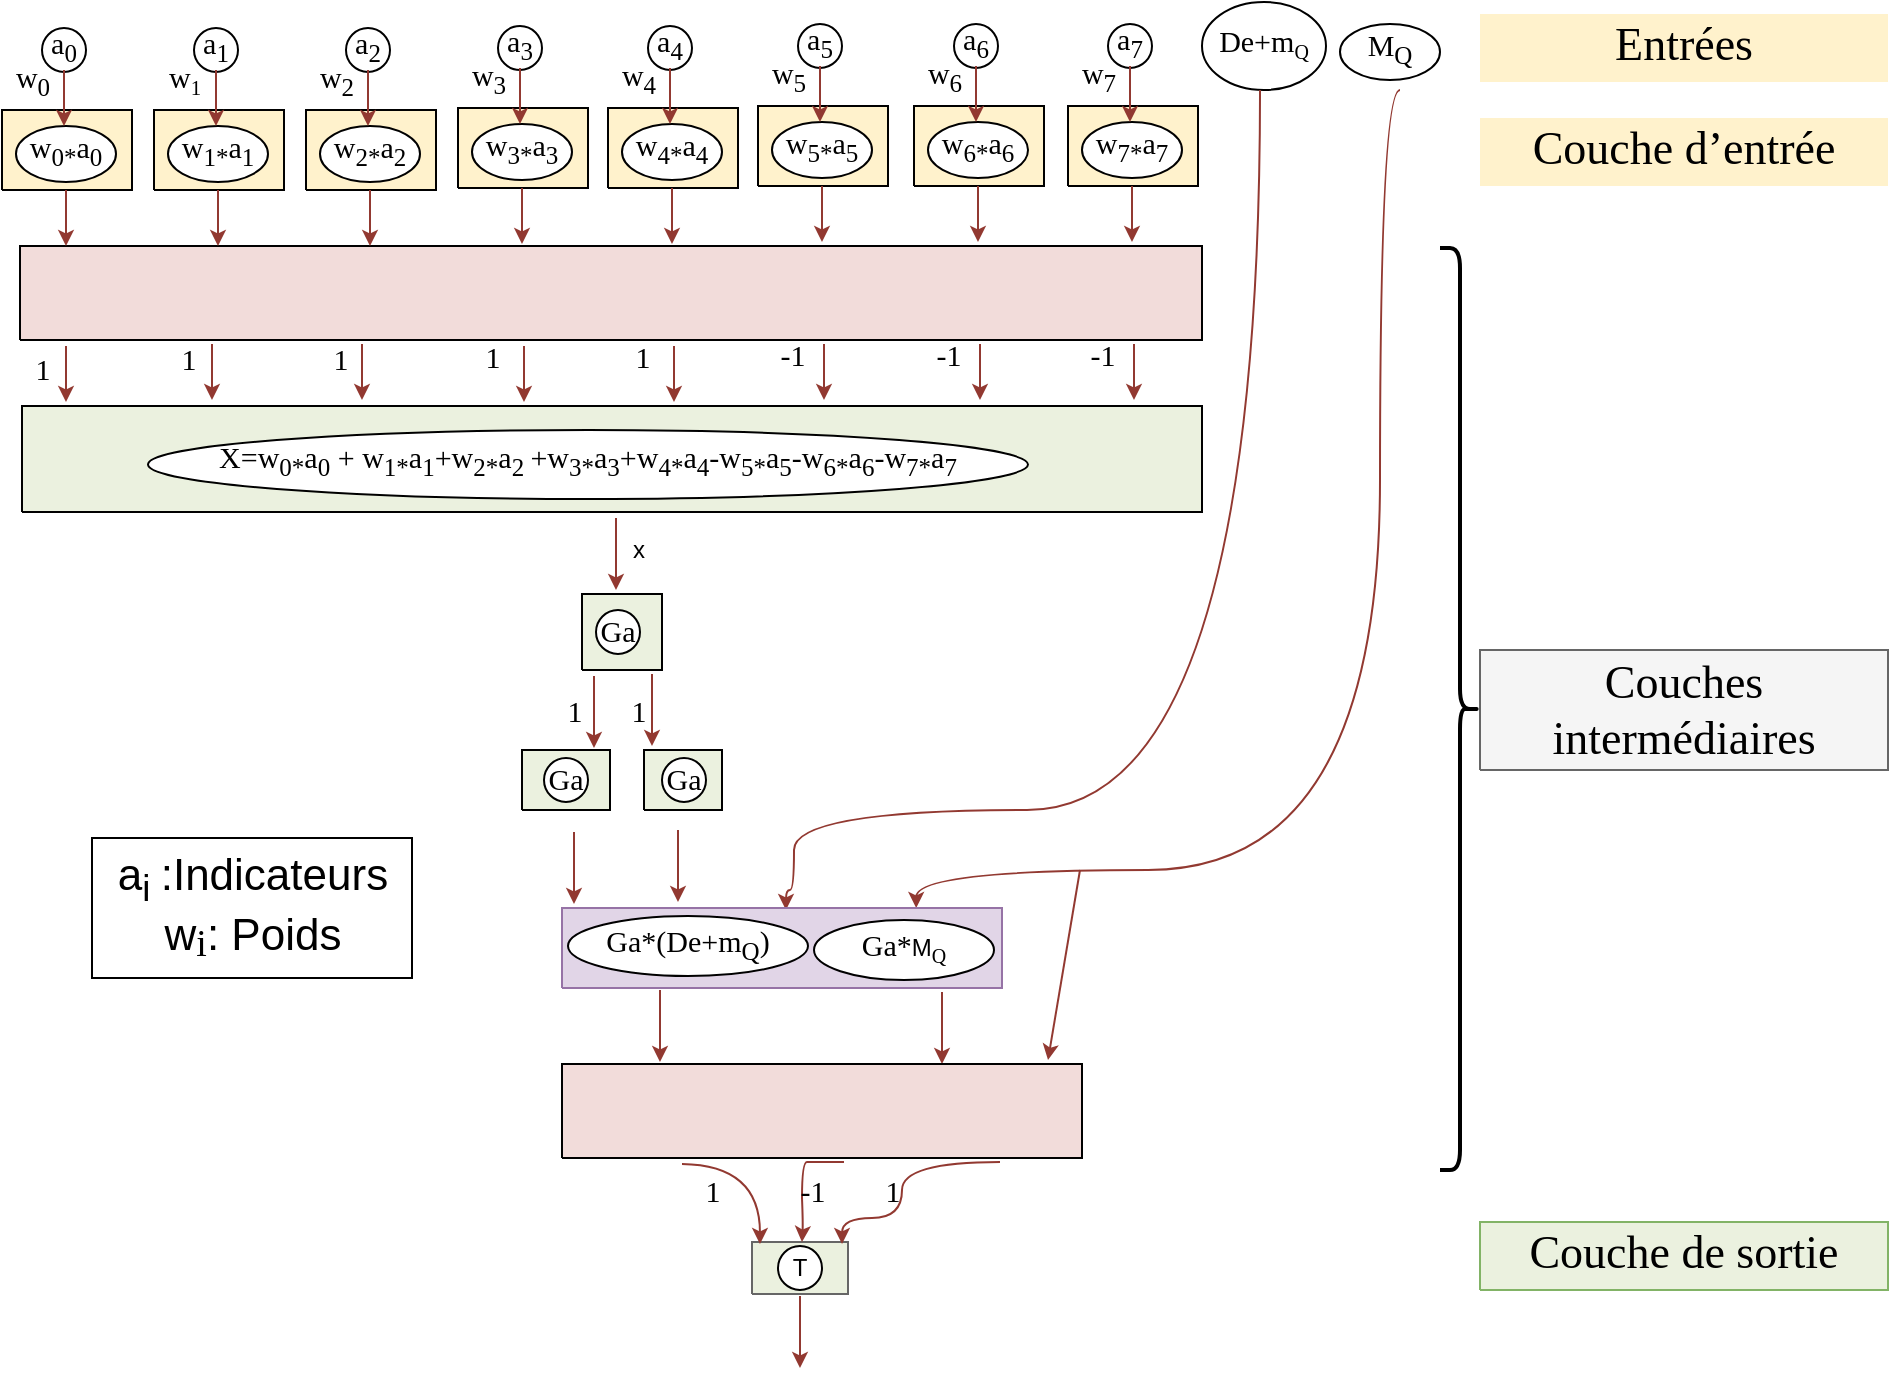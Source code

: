 <mxfile version="21.3.8" type="device">
  <diagram id="oQMesu0blkfVtcud4Ic4" name="Page-1">
    <mxGraphModel dx="2021" dy="677" grid="1" gridSize="10" guides="1" tooltips="1" connect="1" arrows="1" fold="1" page="1" pageScale="1" pageWidth="827" pageHeight="1169" math="0" shadow="0">
      <root>
        <mxCell id="0" />
        <mxCell id="1" parent="0" />
        <mxCell id="98p_dCbyfDko-DnN-u34-4" style="vsdxID=197;fillColor=#EBF1DF;gradientColor=none;shape=stencil(nZBLDoAgDERP0z3SIyjew0SURgSD+Lu9kMZoXLhwN9O+tukAlrNpJg1SzDH4QW/URgNYgZTkjA4UkwJUgGXng+6DX1zLfmoymdXo17xh5zmRJ6Q42BWCfc2oJfdAr+Yv+AP9Cb7OJ3H/2JG1HNGz/84klThPVCc=);strokeColor=#000000;labelBackgroundColor=none;rounded=0;html=1;whiteSpace=wrap;" parent="1" vertex="1">
          <mxGeometry x="-29" y="878" width="590" height="53" as="geometry" />
        </mxCell>
        <mxCell id="98p_dCbyfDko-DnN-u34-5" style="vsdxID=195;fillColor=#EBF1DF;shape=stencil(nZBLDoAgDERP0z3SIyjew0SURgSD+Lu9kMZoXLhwN9O+tukAlrNpJg1SzDH4QW/URgNYgZTkjA4UkwJUgGXng+6DX1zLfmoymdXo17xh5zmRJ6Q42BWCfc2oJfdAr+Yv+AP9Cb7OJ3H/2JG1HNGz/84klThPVCc=);strokeColor=#666666;labelBackgroundColor=none;rounded=0;html=1;whiteSpace=wrap;fontColor=#333333;" parent="1" vertex="1">
          <mxGeometry x="336" y="1296" width="48" height="26" as="geometry" />
        </mxCell>
        <mxCell id="98p_dCbyfDko-DnN-u34-12" style="vsdxID=93;fillColor=#f2dcda;gradientColor=none;shape=stencil(nZBLDoAgDERP0z3SIyjew0SURgSD+Lu9kMZoXLhwN9O+tukAlrNpJg1SzDH4QW/URgNYgZTkjA4UkwJUgGXng+6DX1zLfmoymdXo17xh5zmRJ6Q42BWCfc2oJfdAr+Yv+AP9Cb7OJ3H/2JG1HNGz/84klThPVCc=);strokeColor=#000000;labelBackgroundColor=none;rounded=0;html=1;whiteSpace=wrap;" parent="1" vertex="1">
          <mxGeometry x="-30" y="798" width="591" height="47" as="geometry" />
        </mxCell>
        <mxCell id="98p_dCbyfDko-DnN-u34-32" style="vsdxID=247;edgeStyle=none;startArrow=none;endArrow=classic;startSize=5;endSize=5;strokeColor=#923931;spacingTop=0;spacingBottom=0;spacingLeft=0;spacingRight=0;verticalAlign=middle;html=1;labelBackgroundColor=#ffffff;rounded=0;" parent="1" edge="1">
          <mxGeometry relative="1" as="geometry">
            <Array as="points" />
            <mxPoint x="268" y="934" as="sourcePoint" />
            <mxPoint x="268" y="970" as="targetPoint" />
          </mxGeometry>
        </mxCell>
        <mxCell id="98p_dCbyfDko-DnN-u34-39" value="&lt;p style=&quot;margin: 0px ; text-indent: 0px ; direction: ltr ; font-size: 14px&quot;&gt;&lt;font style=&quot;font-size: 14px&quot;&gt;&lt;br&gt;&lt;/font&gt;&lt;/p&gt;&lt;font style=&quot;font-size: 15px&quot;&gt;&lt;font style=&quot;font-size: 15px&quot;&gt;&lt;span style=&quot;font-family: &amp;#34;cambria math&amp;#34;&quot;&gt;X=w&lt;/span&gt;&lt;sub style=&quot;font-family: &amp;#34;cambria math&amp;#34;&quot;&gt;0*&lt;/sub&gt;&lt;span style=&quot;font-family: &amp;#34;cambria math&amp;#34;&quot;&gt;a&lt;/span&gt;&lt;sub style=&quot;font-family: &amp;#34;cambria math&amp;#34;&quot;&gt;0&lt;/sub&gt;&lt;span style=&quot;font-family: &amp;#34;cambria math&amp;#34;&quot;&gt;&amp;nbsp;+&amp;nbsp;&lt;/span&gt;&lt;span style=&quot;font-family: &amp;#34;cambria math&amp;#34;&quot;&gt;w&lt;/span&gt;&lt;sub style=&quot;font-family: &amp;#34;cambria math&amp;#34;&quot;&gt;1*&lt;/sub&gt;&lt;span style=&quot;font-family: &amp;#34;cambria math&amp;#34;&quot;&gt;a&lt;/span&gt;&lt;sub style=&quot;font-family: &amp;#34;cambria math&amp;#34;&quot;&gt;1&lt;/sub&gt;&lt;span style=&quot;font-family: &amp;#34;cambria math&amp;#34;&quot;&gt;+&lt;/span&gt;&lt;span style=&quot;font-family: &amp;#34;cambria math&amp;#34;&quot;&gt;w&lt;/span&gt;&lt;sub style=&quot;font-family: &amp;#34;cambria math&amp;#34;&quot;&gt;2*&lt;/sub&gt;&lt;span style=&quot;font-family: &amp;#34;cambria math&amp;#34;&quot;&gt;a&lt;/span&gt;&lt;sub style=&quot;font-family: &amp;#34;cambria math&amp;#34;&quot;&gt;2 &lt;/sub&gt;&lt;span style=&quot;font-family: &amp;#34;cambria math&amp;#34;&quot;&gt;+&lt;/span&gt;&lt;span style=&quot;font-family: &amp;#34;cambria math&amp;#34;&quot;&gt;w&lt;/span&gt;&lt;sub style=&quot;font-family: &amp;#34;cambria math&amp;#34;&quot;&gt;3*&lt;/sub&gt;&lt;span style=&quot;font-family: &amp;#34;cambria math&amp;#34;&quot;&gt;a&lt;/span&gt;&lt;sub style=&quot;font-family: &amp;#34;cambria math&amp;#34;&quot;&gt;3&lt;/sub&gt;&lt;span style=&quot;font-family: &amp;#34;cambria math&amp;#34;&quot;&gt;+&lt;/span&gt;&lt;span style=&quot;font-family: &amp;#34;cambria math&amp;#34;&quot;&gt;w&lt;/span&gt;&lt;sub style=&quot;font-family: &amp;#34;cambria math&amp;#34;&quot;&gt;4*&lt;/sub&gt;&lt;span style=&quot;font-family: &amp;#34;cambria math&amp;#34;&quot;&gt;a&lt;/span&gt;&lt;sub style=&quot;font-family: &amp;#34;cambria math&amp;#34;&quot;&gt;4&lt;/sub&gt;&lt;span style=&quot;font-family: &amp;#34;cambria math&amp;#34;&quot;&gt;-&lt;/span&gt;&lt;span style=&quot;font-family: &amp;#34;cambria math&amp;#34;&quot;&gt;w&lt;/span&gt;&lt;sub style=&quot;font-family: &amp;#34;cambria math&amp;#34;&quot;&gt;5*&lt;/sub&gt;&lt;span style=&quot;font-family: &amp;#34;cambria math&amp;#34;&quot;&gt;a&lt;/span&gt;&lt;sub style=&quot;font-family: &amp;#34;cambria math&amp;#34;&quot;&gt;5&lt;/sub&gt;&lt;span style=&quot;font-family: &amp;#34;cambria math&amp;#34;&quot;&gt;-&lt;/span&gt;&lt;span style=&quot;font-family: &amp;#34;cambria math&amp;#34;&quot;&gt;w&lt;/span&gt;&lt;sub style=&quot;font-family: &amp;#34;cambria math&amp;#34;&quot;&gt;6*&lt;/sub&gt;&lt;span style=&quot;font-family: &amp;#34;cambria math&amp;#34;&quot;&gt;a&lt;/span&gt;&lt;sub style=&quot;font-family: &amp;#34;cambria math&amp;#34;&quot;&gt;6&lt;/sub&gt;&lt;span style=&quot;font-family: &amp;#34;cambria math&amp;#34;&quot;&gt;-&lt;/span&gt;&lt;span style=&quot;font-family: &amp;#34;cambria math&amp;#34;&quot;&gt;w&lt;/span&gt;&lt;sub style=&quot;font-family: &amp;#34;cambria math&amp;#34;&quot;&gt;7*&lt;/sub&gt;&lt;span style=&quot;font-family: &amp;#34;cambria math&amp;#34;&quot;&gt;a&lt;/span&gt;&lt;sub style=&quot;font-family: &amp;#34;cambria math&amp;#34;&quot;&gt;7&lt;/sub&gt;&lt;sub style=&quot;font-family: &amp;#34;cambria math&amp;#34;&quot;&gt;&lt;br style=&quot;font-size: 15px&quot;&gt;&lt;/sub&gt;&lt;/font&gt;&lt;br&gt;&lt;/font&gt;" style="verticalAlign=middle;align=center;vsdxID=71;shape=stencil(vVHLDsIgEPwajiQI6RfU+h8bu22JCGRB2/69kG1iazx58DazM/vIjjBtmiCi0CplCjecbZ8nYc5Ca+snJJsLEqYTph0C4Ujh4XvmEaqzont41gkL96naodXKrGF6YSfQtUi0OXXDVlqPfJNP6usotUhYbJIUMmQb/GGrAxpRljVycDBuc1hKM2LclX8/7H9nFfB+82Cd45T2+mcspcSRmu4F);spacingTop=-3;spacingBottom=-1;spacingLeft=-3;spacingRight=-3;labelBackgroundColor=none;rounded=0;html=1;whiteSpace=wrap;" parent="1" vertex="1">
          <mxGeometry x="34" y="890" width="440" height="34.5" as="geometry" />
        </mxCell>
        <mxCell id="98p_dCbyfDko-DnN-u34-42" value="T" style="vsdxID=74;fillColor=#FFFFFF;gradientColor=none;shape=stencil(vVHLDsIgEPwajiQI6RfU+h8bu22JCGRB2/69kG1iazx58DazM/vIjjBtmiCi0CplCjecbZ8nYc5Ca+snJJsLEqYTph0C4Ujh4XvmEaqzont41gkL96naodXKrGF6YSfQtUi0OXXDVlqPfJNP6usotUhYbJIUMmQb/GGrAxpRljVycDBuc1hKM2LclX8/7H9nFfB+82Cd45T2+mcspcSRmu4F);labelBackgroundColor=none;rounded=0;html=1;whiteSpace=wrap;" parent="1" vertex="1">
          <mxGeometry x="349" y="1298" width="22" height="22" as="geometry" />
        </mxCell>
        <mxCell id="98p_dCbyfDko-DnN-u34-50" value="&lt;font style=&quot;font-family: calibri; color: rgb(0, 0, 0); direction: ltr; letter-spacing: 0px; line-height: 120%; opacity: 1;&quot;&gt;&lt;font style=&quot;font-size: 23px;&quot;&gt;Couche d’entrée&lt;/font&gt;&lt;br&gt;&lt;/font&gt;" style="verticalAlign=middle;align=center;vsdxID=192;fillColor=#FFF2CC;gradientColor=none;shape=stencil(nZBLDoAgDERP0z3SIyjew0SURgSD+Lu9kMZoXLhwN9O+tukAlrNpJg1SzDH4QW/URgNYgZTkjA4UkwJUgGXng+6DX1zLfmoymdXo17xh5zmRJ6Q42BWCfc2oJfdAr+Yv+AP9Cb7OJ3H/2JG1HNGz/84klThPVCc=);strokeColor=none;labelBackgroundColor=none;rounded=0;html=1;whiteSpace=wrap;" parent="1" vertex="1">
          <mxGeometry x="700" y="734" width="204" height="34" as="geometry" />
        </mxCell>
        <mxCell id="98p_dCbyfDko-DnN-u34-51" value="&lt;p style=&quot;align:center;margin-left:0;margin-right:0;margin-top:0px;margin-bottom:0px;text-indent:0;valign:middle;direction:ltr;&quot;&gt;&lt;font style=&quot;font-family: Calibri; color: rgb(0, 0, 0); direction: ltr; letter-spacing: 0px; line-height: 120%; opacity: 1; font-size: 23px;&quot;&gt;Couches intermédiaires&lt;/font&gt;&lt;font style=&quot;font-size:14px;font-family:Themed;color:#000000;direction:ltr;letter-spacing:0px;line-height:120%;opacity:1&quot;&gt;&lt;br&gt;&lt;/font&gt;&lt;/p&gt;" style="verticalAlign=middle;align=center;vsdxID=194;fillColor=#f5f5f5;shape=stencil(nZBLDoAgDERP0z3SIyjew0SURgSD+Lu9kMZoXLhwN9O+tukAlrNpJg1SzDH4QW/URgNYgZTkjA4UkwJUgGXng+6DX1zLfmoymdXo17xh5zmRJ6Q42BWCfc2oJfdAr+Yv+AP9Cb7OJ3H/2JG1HNGz/84klThPVCc=);strokeColor=#666666;labelBackgroundColor=none;rounded=0;html=1;whiteSpace=wrap;fontColor=#333333;" parent="1" vertex="1">
          <mxGeometry x="700" y="1000" width="204" height="60" as="geometry" />
        </mxCell>
        <mxCell id="98p_dCbyfDko-DnN-u34-52" value="&lt;font style=&quot;font-family: calibri; color: rgb(0, 0, 0); direction: ltr; letter-spacing: 0px; line-height: 120%; opacity: 1;&quot;&gt;&lt;font style=&quot;font-size: 23px;&quot;&gt;Couche de sortie&lt;/font&gt;&lt;br&gt;&lt;/font&gt;" style="verticalAlign=middle;align=center;vsdxID=196;fillColor=#ebf1df;shape=stencil(nZBLDoAgDERP0z3SIyjew0SURgSD+Lu9kMZoXLhwN9O+tukAlrNpJg1SzDH4QW/URgNYgZTkjA4UkwJUgGXng+6DX1zLfmoymdXo17xh5zmRJ6Q42BWCfc2oJfdAr+Yv+AP9Cb7OJ3H/2JG1HNGz/84klThPVCc=);strokeColor=#82b366;labelBackgroundColor=none;rounded=0;html=1;whiteSpace=wrap;" parent="1" vertex="1">
          <mxGeometry x="700" y="1286" width="204" height="34" as="geometry" />
        </mxCell>
        <mxCell id="98p_dCbyfDko-DnN-u34-64" style="vsdxID=85;fillColor=#fff2cc;gradientColor=none;shape=stencil(nZBLDoAgDERP0z3SIyjew0SURgSD+Lu9kMZoXLhwN9O+tukAlrNpJg1SzDH4QW/URgNYgZTkjA4UkwJUgGXng+6DX1zLfmoymdXo17xh5zmRJ6Q42BWCfc2oJfdAr+Yv+AP9Cb7OJ3H/2JG1HNGz/84klThPVCc=);strokeColor=#000000;labelBackgroundColor=none;rounded=0;html=1;whiteSpace=wrap;" parent="1" vertex="1">
          <mxGeometry x="-39" y="730" width="65" height="40" as="geometry" />
        </mxCell>
        <mxCell id="98p_dCbyfDko-DnN-u34-65" style="vsdxID=102;edgeStyle=none;startArrow=none;endArrow=classic;startSize=5;endSize=5;strokeColor=#923931;spacingTop=0;spacingBottom=0;spacingLeft=0;spacingRight=0;verticalAlign=middle;html=1;labelBackgroundColor=#ffffff;rounded=0;" parent="1" edge="1">
          <mxGeometry relative="1" as="geometry">
            <Array as="points" />
            <mxPoint x="-7" y="770" as="sourcePoint" />
            <mxPoint x="-7" y="798" as="targetPoint" />
          </mxGeometry>
        </mxCell>
        <mxCell id="98p_dCbyfDko-DnN-u34-66" value="&lt;p style=&quot;margin-left: 0 ; margin-right: 0 ; margin-top: 0px ; margin-bottom: 0px ; text-indent: 0 ; direction: ltr&quot;&gt;&lt;font style=&quot;font-size: 15px ; font-family: &amp;#34;cambria math&amp;#34; ; color: #000000 ; direction: ltr ; letter-spacing: 0px ; line-height: 120% ; opacity: 1&quot;&gt;w&lt;sub&gt;0*&lt;/sub&gt;a&lt;sub&gt;0&lt;/sub&gt;&lt;br&gt;&lt;/font&gt;&lt;/p&gt;" style="verticalAlign=middle;align=center;vsdxID=66;fillColor=#FFFFFF;gradientColor=none;shape=stencil(vVHLDsIgEPwajiQI6RfU+h8bu22JCGRB2/69kG1iazx58DazM/vIjjBtmiCi0CplCjecbZ8nYc5Ca+snJJsLEqYTph0C4Ujh4XvmEaqzont41gkL96naodXKrGF6YSfQtUi0OXXDVlqPfJNP6usotUhYbJIUMmQb/GGrAxpRljVycDBuc1hKM2LclX8/7H9nFfB+82Cd45T2+mcspcSRmu4F);spacingTop=-3;spacingBottom=-1;spacingLeft=-3;spacingRight=-3;labelBackgroundColor=none;rounded=0;html=1;whiteSpace=wrap;" parent="1" vertex="1">
          <mxGeometry x="-32" y="738" width="50" height="28" as="geometry" />
        </mxCell>
        <mxCell id="98p_dCbyfDko-DnN-u34-68" value="&lt;p style=&quot;margin-left: 0 ; margin-right: 0 ; margin-top: 0px ; margin-bottom: 0px ; text-indent: 0 ; direction: ltr&quot;&gt;&lt;font style=&quot;font-family: &amp;#34;cambria math&amp;#34; ; color: rgb(0 , 0 , 0) ; direction: ltr ; letter-spacing: 0px ; line-height: 120% ; opacity: 1 ; font-size: 15px&quot;&gt;a&lt;sub&gt;0&lt;/sub&gt;&lt;/font&gt;&lt;/p&gt;" style="verticalAlign=middle;align=center;vsdxID=66;fillColor=#FFFFFF;gradientColor=none;shape=stencil(vVHLDsIgEPwajiQI6RfU+h8bu22JCGRB2/69kG1iazx58DazM/vIjjBtmiCi0CplCjecbZ8nYc5Ca+snJJsLEqYTph0C4Ujh4XvmEaqzont41gkL96naodXKrGF6YSfQtUi0OXXDVlqPfJNP6usotUhYbJIUMmQb/GGrAxpRljVycDBuc1hKM2LclX8/7H9nFfB+82Cd45T2+mcspcSRmu4F);spacingTop=-3;spacingBottom=-1;spacingLeft=-3;spacingRight=-3;labelBackgroundColor=none;rounded=0;html=1;whiteSpace=wrap;" parent="1" vertex="1">
          <mxGeometry x="-19" y="689" width="22" height="22" as="geometry" />
        </mxCell>
        <mxCell id="98p_dCbyfDko-DnN-u34-69" style="vsdxID=102;edgeStyle=none;startArrow=none;endArrow=classic;startSize=5;endSize=5;strokeColor=#923931;spacingTop=0;spacingBottom=0;spacingLeft=0;spacingRight=0;verticalAlign=middle;html=1;labelBackgroundColor=#ffffff;rounded=0;" parent="1" edge="1">
          <mxGeometry relative="1" as="geometry">
            <Array as="points" />
            <mxPoint x="-8" y="710" as="sourcePoint" />
            <mxPoint x="-8" y="738" as="targetPoint" />
          </mxGeometry>
        </mxCell>
        <mxCell id="98p_dCbyfDko-DnN-u34-71" value="&lt;font style=&quot;letter-spacing: 0px ; font-family: &amp;#34;cambria math&amp;#34; ; direction: ltr ; line-height: 18px ; opacity: 1&quot;&gt;&lt;sub&gt;&lt;span style=&quot;font-size: 15px&quot;&gt;w&lt;sub&gt;0&lt;/sub&gt;&lt;/span&gt;&lt;/sub&gt;&lt;/font&gt;" style="text;html=1;align=center;verticalAlign=middle;resizable=0;points=[];autosize=1;strokeColor=none;" parent="1" vertex="1">
          <mxGeometry x="-39" y="700" width="30" height="30" as="geometry" />
        </mxCell>
        <mxCell id="98p_dCbyfDko-DnN-u34-74" style="vsdxID=85;fillColor=#fff2cc;gradientColor=none;shape=stencil(nZBLDoAgDERP0z3SIyjew0SURgSD+Lu9kMZoXLhwN9O+tukAlrNpJg1SzDH4QW/URgNYgZTkjA4UkwJUgGXng+6DX1zLfmoymdXo17xh5zmRJ6Q42BWCfc2oJfdAr+Yv+AP9Cb7OJ3H/2JG1HNGz/84klThPVCc=);strokeColor=#000000;labelBackgroundColor=none;rounded=0;html=1;whiteSpace=wrap;" parent="1" vertex="1">
          <mxGeometry x="37" y="730" width="65" height="40" as="geometry" />
        </mxCell>
        <mxCell id="98p_dCbyfDko-DnN-u34-75" style="vsdxID=102;edgeStyle=none;startArrow=none;endArrow=classic;startSize=5;endSize=5;strokeColor=#923931;spacingTop=0;spacingBottom=0;spacingLeft=0;spacingRight=0;verticalAlign=middle;html=1;labelBackgroundColor=#ffffff;rounded=0;" parent="1" edge="1">
          <mxGeometry relative="1" as="geometry">
            <Array as="points" />
            <mxPoint x="69" y="770" as="sourcePoint" />
            <mxPoint x="69" y="798" as="targetPoint" />
          </mxGeometry>
        </mxCell>
        <mxCell id="98p_dCbyfDko-DnN-u34-76" value="&lt;p style=&quot;margin-left: 0 ; margin-right: 0 ; margin-top: 0px ; margin-bottom: 0px ; text-indent: 0 ; direction: ltr&quot;&gt;&lt;font style=&quot;font-size: 15px ; font-family: &amp;#34;cambria math&amp;#34; ; color: #000000 ; direction: ltr ; letter-spacing: 0px ; line-height: 120% ; opacity: 1&quot;&gt;w&lt;sub&gt;1*&lt;/sub&gt;a&lt;sub&gt;1&lt;/sub&gt;&lt;br&gt;&lt;/font&gt;&lt;/p&gt;" style="verticalAlign=middle;align=center;vsdxID=66;fillColor=#FFFFFF;gradientColor=none;shape=stencil(vVHLDsIgEPwajiQI6RfU+h8bu22JCGRB2/69kG1iazx58DazM/vIjjBtmiCi0CplCjecbZ8nYc5Ca+snJJsLEqYTph0C4Ujh4XvmEaqzont41gkL96naodXKrGF6YSfQtUi0OXXDVlqPfJNP6usotUhYbJIUMmQb/GGrAxpRljVycDBuc1hKM2LclX8/7H9nFfB+82Cd45T2+mcspcSRmu4F);spacingTop=-3;spacingBottom=-1;spacingLeft=-3;spacingRight=-3;labelBackgroundColor=none;rounded=0;html=1;whiteSpace=wrap;" parent="1" vertex="1">
          <mxGeometry x="44" y="738" width="50" height="28" as="geometry" />
        </mxCell>
        <mxCell id="98p_dCbyfDko-DnN-u34-77" value="&lt;p style=&quot;margin-left: 0 ; margin-right: 0 ; margin-top: 0px ; margin-bottom: 0px ; text-indent: 0 ; direction: ltr&quot;&gt;&lt;font style=&quot;font-size: 15px ; font-family: &amp;#34;cambria math&amp;#34; ; color: #000000 ; direction: ltr ; letter-spacing: 0px ; line-height: 120% ; opacity: 1&quot;&gt;a&lt;sub&gt;1&lt;/sub&gt;&lt;/font&gt;&lt;/p&gt;" style="verticalAlign=middle;align=center;vsdxID=66;fillColor=#FFFFFF;gradientColor=none;shape=stencil(vVHLDsIgEPwajiQI6RfU+h8bu22JCGRB2/69kG1iazx58DazM/vIjjBtmiCi0CplCjecbZ8nYc5Ca+snJJsLEqYTph0C4Ujh4XvmEaqzont41gkL96naodXKrGF6YSfQtUi0OXXDVlqPfJNP6usotUhYbJIUMmQb/GGrAxpRljVycDBuc1hKM2LclX8/7H9nFfB+82Cd45T2+mcspcSRmu4F);spacingTop=-3;spacingBottom=-1;spacingLeft=-3;spacingRight=-3;labelBackgroundColor=none;rounded=0;html=1;whiteSpace=wrap;" parent="1" vertex="1">
          <mxGeometry x="57" y="689" width="22" height="22" as="geometry" />
        </mxCell>
        <mxCell id="98p_dCbyfDko-DnN-u34-78" style="vsdxID=102;edgeStyle=none;startArrow=none;endArrow=classic;startSize=5;endSize=5;strokeColor=#923931;spacingTop=0;spacingBottom=0;spacingLeft=0;spacingRight=0;verticalAlign=middle;html=1;labelBackgroundColor=#ffffff;rounded=0;" parent="1" edge="1">
          <mxGeometry relative="1" as="geometry">
            <Array as="points" />
            <mxPoint x="68" y="710" as="sourcePoint" />
            <mxPoint x="68" y="738" as="targetPoint" />
          </mxGeometry>
        </mxCell>
        <mxCell id="98p_dCbyfDko-DnN-u34-79" value="&lt;font style=&quot;letter-spacing: 0px ; font-family: &amp;#34;cambria math&amp;#34; ; direction: ltr ; line-height: 18px ; opacity: 1&quot;&gt;&lt;sub&gt;&lt;span style=&quot;font-size: 15px&quot;&gt;w&lt;/span&gt;&lt;span style=&quot;font-size: 12.5px&quot;&gt;&lt;sub&gt;1&lt;/sub&gt;&lt;/span&gt;&lt;/sub&gt;&lt;/font&gt;" style="text;html=1;align=center;verticalAlign=middle;resizable=0;points=[];autosize=1;strokeColor=none;" parent="1" vertex="1">
          <mxGeometry x="37" y="700" width="30" height="30" as="geometry" />
        </mxCell>
        <mxCell id="98p_dCbyfDko-DnN-u34-80" style="vsdxID=85;fillColor=#fff2cc;gradientColor=none;shape=stencil(nZBLDoAgDERP0z3SIyjew0SURgSD+Lu9kMZoXLhwN9O+tukAlrNpJg1SzDH4QW/URgNYgZTkjA4UkwJUgGXng+6DX1zLfmoymdXo17xh5zmRJ6Q42BWCfc2oJfdAr+Yv+AP9Cb7OJ3H/2JG1HNGz/84klThPVCc=);strokeColor=#000000;labelBackgroundColor=none;rounded=0;html=1;whiteSpace=wrap;" parent="1" vertex="1">
          <mxGeometry x="113" y="730" width="65" height="40" as="geometry" />
        </mxCell>
        <mxCell id="98p_dCbyfDko-DnN-u34-81" style="vsdxID=102;edgeStyle=none;startArrow=none;endArrow=classic;startSize=5;endSize=5;strokeColor=#923931;spacingTop=0;spacingBottom=0;spacingLeft=0;spacingRight=0;verticalAlign=middle;html=1;labelBackgroundColor=#ffffff;rounded=0;" parent="1" edge="1">
          <mxGeometry relative="1" as="geometry">
            <Array as="points" />
            <mxPoint x="145" y="770" as="sourcePoint" />
            <mxPoint x="145" y="798" as="targetPoint" />
          </mxGeometry>
        </mxCell>
        <mxCell id="98p_dCbyfDko-DnN-u34-82" value="&lt;p style=&quot;margin-left: 0 ; margin-right: 0 ; margin-top: 0px ; margin-bottom: 0px ; text-indent: 0 ; direction: ltr&quot;&gt;&lt;font style=&quot;font-size: 15px ; font-family: &amp;#34;cambria math&amp;#34; ; color: #000000 ; direction: ltr ; letter-spacing: 0px ; line-height: 120% ; opacity: 1&quot;&gt;w&lt;sub&gt;2*&lt;/sub&gt;a&lt;sub&gt;2&lt;/sub&gt;&lt;br&gt;&lt;/font&gt;&lt;/p&gt;" style="verticalAlign=middle;align=center;vsdxID=66;fillColor=#FFFFFF;gradientColor=none;shape=stencil(vVHLDsIgEPwajiQI6RfU+h8bu22JCGRB2/69kG1iazx58DazM/vIjjBtmiCi0CplCjecbZ8nYc5Ca+snJJsLEqYTph0C4Ujh4XvmEaqzont41gkL96naodXKrGF6YSfQtUi0OXXDVlqPfJNP6usotUhYbJIUMmQb/GGrAxpRljVycDBuc1hKM2LclX8/7H9nFfB+82Cd45T2+mcspcSRmu4F);spacingTop=-3;spacingBottom=-1;spacingLeft=-3;spacingRight=-3;labelBackgroundColor=none;rounded=0;html=1;whiteSpace=wrap;" parent="1" vertex="1">
          <mxGeometry x="120" y="738" width="50" height="28" as="geometry" />
        </mxCell>
        <mxCell id="98p_dCbyfDko-DnN-u34-83" value="&lt;p style=&quot;margin-left: 0 ; margin-right: 0 ; margin-top: 0px ; margin-bottom: 0px ; text-indent: 0 ; direction: ltr&quot;&gt;&lt;font style=&quot;font-size: 15px ; font-family: &amp;#34;cambria math&amp;#34; ; color: #000000 ; direction: ltr ; letter-spacing: 0px ; line-height: 120% ; opacity: 1&quot;&gt;a&lt;sub&gt;2&lt;/sub&gt;&lt;/font&gt;&lt;/p&gt;" style="verticalAlign=middle;align=center;vsdxID=66;fillColor=#FFFFFF;gradientColor=none;shape=stencil(vVHLDsIgEPwajiQI6RfU+h8bu22JCGRB2/69kG1iazx58DazM/vIjjBtmiCi0CplCjecbZ8nYc5Ca+snJJsLEqYTph0C4Ujh4XvmEaqzont41gkL96naodXKrGF6YSfQtUi0OXXDVlqPfJNP6usotUhYbJIUMmQb/GGrAxpRljVycDBuc1hKM2LclX8/7H9nFfB+82Cd45T2+mcspcSRmu4F);spacingTop=-3;spacingBottom=-1;spacingLeft=-3;spacingRight=-3;labelBackgroundColor=none;rounded=0;html=1;whiteSpace=wrap;" parent="1" vertex="1">
          <mxGeometry x="133" y="689" width="22" height="22" as="geometry" />
        </mxCell>
        <mxCell id="98p_dCbyfDko-DnN-u34-84" style="vsdxID=102;edgeStyle=none;startArrow=none;endArrow=classic;startSize=5;endSize=5;strokeColor=#923931;spacingTop=0;spacingBottom=0;spacingLeft=0;spacingRight=0;verticalAlign=middle;html=1;labelBackgroundColor=#ffffff;rounded=0;" parent="1" edge="1">
          <mxGeometry relative="1" as="geometry">
            <Array as="points" />
            <mxPoint x="144" y="710" as="sourcePoint" />
            <mxPoint x="144" y="738" as="targetPoint" />
          </mxGeometry>
        </mxCell>
        <mxCell id="98p_dCbyfDko-DnN-u34-85" value="&lt;font style=&quot;letter-spacing: 0px ; font-family: &amp;#34;cambria math&amp;#34; ; direction: ltr ; line-height: 18px ; opacity: 1&quot;&gt;&lt;sub&gt;&lt;span style=&quot;font-size: 15px&quot;&gt;w&lt;sub&gt;2&lt;/sub&gt;&lt;/span&gt;&lt;/sub&gt;&lt;/font&gt;" style="text;html=1;align=center;verticalAlign=middle;resizable=0;points=[];autosize=1;strokeColor=none;" parent="1" vertex="1">
          <mxGeometry x="113" y="700" width="30" height="30" as="geometry" />
        </mxCell>
        <mxCell id="98p_dCbyfDko-DnN-u34-92" style="vsdxID=85;fillColor=#fff2cc;gradientColor=none;shape=stencil(nZBLDoAgDERP0z3SIyjew0SURgSD+Lu9kMZoXLhwN9O+tukAlrNpJg1SzDH4QW/URgNYgZTkjA4UkwJUgGXng+6DX1zLfmoymdXo17xh5zmRJ6Q42BWCfc2oJfdAr+Yv+AP9Cb7OJ3H/2JG1HNGz/84klThPVCc=);strokeColor=#000000;labelBackgroundColor=none;rounded=0;html=1;whiteSpace=wrap;" parent="1" vertex="1">
          <mxGeometry x="189" y="729" width="65" height="40" as="geometry" />
        </mxCell>
        <mxCell id="98p_dCbyfDko-DnN-u34-93" style="vsdxID=102;edgeStyle=none;startArrow=none;endArrow=classic;startSize=5;endSize=5;strokeColor=#923931;spacingTop=0;spacingBottom=0;spacingLeft=0;spacingRight=0;verticalAlign=middle;html=1;labelBackgroundColor=#ffffff;rounded=0;" parent="1" edge="1">
          <mxGeometry relative="1" as="geometry">
            <Array as="points" />
            <mxPoint x="221" y="769" as="sourcePoint" />
            <mxPoint x="221" y="797" as="targetPoint" />
          </mxGeometry>
        </mxCell>
        <mxCell id="98p_dCbyfDko-DnN-u34-94" value="&lt;p style=&quot;margin-left: 0 ; margin-right: 0 ; margin-top: 0px ; margin-bottom: 0px ; text-indent: 0 ; direction: ltr&quot;&gt;&lt;font style=&quot;font-size: 15px ; font-family: &amp;#34;cambria math&amp;#34; ; color: #000000 ; direction: ltr ; letter-spacing: 0px ; line-height: 120% ; opacity: 1&quot;&gt;w&lt;sub&gt;3*&lt;/sub&gt;a&lt;sub&gt;3&lt;/sub&gt;&lt;br&gt;&lt;/font&gt;&lt;/p&gt;" style="verticalAlign=middle;align=center;vsdxID=66;fillColor=#FFFFFF;gradientColor=none;shape=stencil(vVHLDsIgEPwajiQI6RfU+h8bu22JCGRB2/69kG1iazx58DazM/vIjjBtmiCi0CplCjecbZ8nYc5Ca+snJJsLEqYTph0C4Ujh4XvmEaqzont41gkL96naodXKrGF6YSfQtUi0OXXDVlqPfJNP6usotUhYbJIUMmQb/GGrAxpRljVycDBuc1hKM2LclX8/7H9nFfB+82Cd45T2+mcspcSRmu4F);spacingTop=-3;spacingBottom=-1;spacingLeft=-3;spacingRight=-3;labelBackgroundColor=none;rounded=0;html=1;whiteSpace=wrap;" parent="1" vertex="1">
          <mxGeometry x="196" y="737" width="50" height="28" as="geometry" />
        </mxCell>
        <mxCell id="98p_dCbyfDko-DnN-u34-95" value="&lt;p style=&quot;margin-left: 0 ; margin-right: 0 ; margin-top: 0px ; margin-bottom: 0px ; text-indent: 0 ; direction: ltr&quot;&gt;&lt;font style=&quot;font-size: 15px ; font-family: &amp;#34;cambria math&amp;#34; ; color: #000000 ; direction: ltr ; letter-spacing: 0px ; line-height: 120% ; opacity: 1&quot;&gt;a&lt;sub&gt;3&lt;/sub&gt;&lt;/font&gt;&lt;/p&gt;" style="verticalAlign=middle;align=center;vsdxID=66;fillColor=#FFFFFF;gradientColor=none;shape=stencil(vVHLDsIgEPwajiQI6RfU+h8bu22JCGRB2/69kG1iazx58DazM/vIjjBtmiCi0CplCjecbZ8nYc5Ca+snJJsLEqYTph0C4Ujh4XvmEaqzont41gkL96naodXKrGF6YSfQtUi0OXXDVlqPfJNP6usotUhYbJIUMmQb/GGrAxpRljVycDBuc1hKM2LclX8/7H9nFfB+82Cd45T2+mcspcSRmu4F);spacingTop=-3;spacingBottom=-1;spacingLeft=-3;spacingRight=-3;labelBackgroundColor=none;rounded=0;html=1;whiteSpace=wrap;" parent="1" vertex="1">
          <mxGeometry x="209" y="688" width="22" height="22" as="geometry" />
        </mxCell>
        <mxCell id="98p_dCbyfDko-DnN-u34-96" style="vsdxID=102;edgeStyle=none;startArrow=none;endArrow=classic;startSize=5;endSize=5;strokeColor=#923931;spacingTop=0;spacingBottom=0;spacingLeft=0;spacingRight=0;verticalAlign=middle;html=1;labelBackgroundColor=#ffffff;rounded=0;" parent="1" edge="1">
          <mxGeometry relative="1" as="geometry">
            <Array as="points" />
            <mxPoint x="220" y="709" as="sourcePoint" />
            <mxPoint x="220" y="737" as="targetPoint" />
          </mxGeometry>
        </mxCell>
        <mxCell id="98p_dCbyfDko-DnN-u34-97" value="&lt;font style=&quot;letter-spacing: 0px ; font-family: &amp;#34;cambria math&amp;#34; ; direction: ltr ; line-height: 18px ; opacity: 1&quot;&gt;&lt;sub&gt;&lt;span style=&quot;font-size: 15px&quot;&gt;w&lt;sub&gt;3&lt;/sub&gt;&lt;/span&gt;&lt;/sub&gt;&lt;/font&gt;" style="text;html=1;align=center;verticalAlign=middle;resizable=0;points=[];autosize=1;strokeColor=none;" parent="1" vertex="1">
          <mxGeometry x="189" y="699" width="30" height="30" as="geometry" />
        </mxCell>
        <mxCell id="98p_dCbyfDko-DnN-u34-98" style="vsdxID=85;fillColor=#fff2cc;gradientColor=none;shape=stencil(nZBLDoAgDERP0z3SIyjew0SURgSD+Lu9kMZoXLhwN9O+tukAlrNpJg1SzDH4QW/URgNYgZTkjA4UkwJUgGXng+6DX1zLfmoymdXo17xh5zmRJ6Q42BWCfc2oJfdAr+Yv+AP9Cb7OJ3H/2JG1HNGz/84klThPVCc=);strokeColor=#000000;labelBackgroundColor=none;rounded=0;html=1;whiteSpace=wrap;" parent="1" vertex="1">
          <mxGeometry x="264" y="729" width="65" height="40" as="geometry" />
        </mxCell>
        <mxCell id="98p_dCbyfDko-DnN-u34-99" style="vsdxID=102;edgeStyle=none;startArrow=none;endArrow=classic;startSize=5;endSize=5;strokeColor=#923931;spacingTop=0;spacingBottom=0;spacingLeft=0;spacingRight=0;verticalAlign=middle;html=1;labelBackgroundColor=#ffffff;rounded=0;" parent="1" edge="1">
          <mxGeometry relative="1" as="geometry">
            <Array as="points" />
            <mxPoint x="296" y="769" as="sourcePoint" />
            <mxPoint x="296" y="797" as="targetPoint" />
          </mxGeometry>
        </mxCell>
        <mxCell id="98p_dCbyfDko-DnN-u34-100" value="&lt;p style=&quot;margin-left: 0 ; margin-right: 0 ; margin-top: 0px ; margin-bottom: 0px ; text-indent: 0 ; direction: ltr&quot;&gt;&lt;font style=&quot;font-size: 15px ; font-family: &amp;#34;cambria math&amp;#34; ; color: #000000 ; direction: ltr ; letter-spacing: 0px ; line-height: 120% ; opacity: 1&quot;&gt;w&lt;sub&gt;4*&lt;/sub&gt;a&lt;sub&gt;4&lt;/sub&gt;&lt;br&gt;&lt;/font&gt;&lt;/p&gt;" style="verticalAlign=middle;align=center;vsdxID=66;fillColor=#FFFFFF;gradientColor=none;shape=stencil(vVHLDsIgEPwajiQI6RfU+h8bu22JCGRB2/69kG1iazx58DazM/vIjjBtmiCi0CplCjecbZ8nYc5Ca+snJJsLEqYTph0C4Ujh4XvmEaqzont41gkL96naodXKrGF6YSfQtUi0OXXDVlqPfJNP6usotUhYbJIUMmQb/GGrAxpRljVycDBuc1hKM2LclX8/7H9nFfB+82Cd45T2+mcspcSRmu4F);spacingTop=-3;spacingBottom=-1;spacingLeft=-3;spacingRight=-3;labelBackgroundColor=none;rounded=0;html=1;whiteSpace=wrap;" parent="1" vertex="1">
          <mxGeometry x="271" y="737" width="50" height="28" as="geometry" />
        </mxCell>
        <mxCell id="98p_dCbyfDko-DnN-u34-101" value="&lt;p style=&quot;margin-left: 0 ; margin-right: 0 ; margin-top: 0px ; margin-bottom: 0px ; text-indent: 0 ; direction: ltr&quot;&gt;&lt;font style=&quot;font-size: 15px ; font-family: &amp;#34;cambria math&amp;#34; ; color: #000000 ; direction: ltr ; letter-spacing: 0px ; line-height: 120% ; opacity: 1&quot;&gt;a&lt;sub&gt;4&lt;/sub&gt;&lt;/font&gt;&lt;/p&gt;" style="verticalAlign=middle;align=center;vsdxID=66;fillColor=#FFFFFF;gradientColor=none;shape=stencil(vVHLDsIgEPwajiQI6RfU+h8bu22JCGRB2/69kG1iazx58DazM/vIjjBtmiCi0CplCjecbZ8nYc5Ca+snJJsLEqYTph0C4Ujh4XvmEaqzont41gkL96naodXKrGF6YSfQtUi0OXXDVlqPfJNP6usotUhYbJIUMmQb/GGrAxpRljVycDBuc1hKM2LclX8/7H9nFfB+82Cd45T2+mcspcSRmu4F);spacingTop=-3;spacingBottom=-1;spacingLeft=-3;spacingRight=-3;labelBackgroundColor=none;rounded=0;html=1;whiteSpace=wrap;" parent="1" vertex="1">
          <mxGeometry x="284" y="688" width="22" height="22" as="geometry" />
        </mxCell>
        <mxCell id="98p_dCbyfDko-DnN-u34-102" style="vsdxID=102;edgeStyle=none;startArrow=none;endArrow=classic;startSize=5;endSize=5;strokeColor=#923931;spacingTop=0;spacingBottom=0;spacingLeft=0;spacingRight=0;verticalAlign=middle;html=1;labelBackgroundColor=#ffffff;rounded=0;" parent="1" edge="1">
          <mxGeometry relative="1" as="geometry">
            <Array as="points" />
            <mxPoint x="295" y="709" as="sourcePoint" />
            <mxPoint x="295" y="737" as="targetPoint" />
          </mxGeometry>
        </mxCell>
        <mxCell id="98p_dCbyfDko-DnN-u34-103" value="&lt;font style=&quot;letter-spacing: 0px ; font-family: &amp;#34;cambria math&amp;#34; ; direction: ltr ; line-height: 18px ; opacity: 1&quot;&gt;&lt;sub&gt;&lt;span style=&quot;font-size: 15px&quot;&gt;w&lt;sub&gt;4&lt;/sub&gt;&lt;/span&gt;&lt;/sub&gt;&lt;/font&gt;" style="text;html=1;align=center;verticalAlign=middle;resizable=0;points=[];autosize=1;strokeColor=none;" parent="1" vertex="1">
          <mxGeometry x="264" y="699" width="30" height="30" as="geometry" />
        </mxCell>
        <mxCell id="98p_dCbyfDko-DnN-u34-104" style="vsdxID=85;fillColor=#fff2cc;gradientColor=none;shape=stencil(nZBLDoAgDERP0z3SIyjew0SURgSD+Lu9kMZoXLhwN9O+tukAlrNpJg1SzDH4QW/URgNYgZTkjA4UkwJUgGXng+6DX1zLfmoymdXo17xh5zmRJ6Q42BWCfc2oJfdAr+Yv+AP9Cb7OJ3H/2JG1HNGz/84klThPVCc=);strokeColor=#000000;labelBackgroundColor=none;rounded=0;html=1;whiteSpace=wrap;" parent="1" vertex="1">
          <mxGeometry x="339" y="728" width="65" height="40" as="geometry" />
        </mxCell>
        <mxCell id="98p_dCbyfDko-DnN-u34-105" style="vsdxID=102;edgeStyle=none;startArrow=none;endArrow=classic;startSize=5;endSize=5;strokeColor=#923931;spacingTop=0;spacingBottom=0;spacingLeft=0;spacingRight=0;verticalAlign=middle;html=1;labelBackgroundColor=#ffffff;rounded=0;" parent="1" edge="1">
          <mxGeometry relative="1" as="geometry">
            <Array as="points" />
            <mxPoint x="371" y="768" as="sourcePoint" />
            <mxPoint x="371" y="796" as="targetPoint" />
          </mxGeometry>
        </mxCell>
        <mxCell id="98p_dCbyfDko-DnN-u34-106" value="&lt;p style=&quot;margin-left: 0 ; margin-right: 0 ; margin-top: 0px ; margin-bottom: 0px ; text-indent: 0 ; direction: ltr&quot;&gt;&lt;font style=&quot;font-size: 15px ; font-family: &amp;#34;cambria math&amp;#34; ; color: #000000 ; direction: ltr ; letter-spacing: 0px ; line-height: 120% ; opacity: 1&quot;&gt;w&lt;sub&gt;5*&lt;/sub&gt;a&lt;sub&gt;5&lt;/sub&gt;&lt;br&gt;&lt;/font&gt;&lt;/p&gt;" style="verticalAlign=middle;align=center;vsdxID=66;fillColor=#FFFFFF;gradientColor=none;shape=stencil(vVHLDsIgEPwajiQI6RfU+h8bu22JCGRB2/69kG1iazx58DazM/vIjjBtmiCi0CplCjecbZ8nYc5Ca+snJJsLEqYTph0C4Ujh4XvmEaqzont41gkL96naodXKrGF6YSfQtUi0OXXDVlqPfJNP6usotUhYbJIUMmQb/GGrAxpRljVycDBuc1hKM2LclX8/7H9nFfB+82Cd45T2+mcspcSRmu4F);spacingTop=-3;spacingBottom=-1;spacingLeft=-3;spacingRight=-3;labelBackgroundColor=none;rounded=0;html=1;whiteSpace=wrap;" parent="1" vertex="1">
          <mxGeometry x="346" y="736" width="50" height="28" as="geometry" />
        </mxCell>
        <mxCell id="98p_dCbyfDko-DnN-u34-107" value="&lt;p style=&quot;margin-left: 0 ; margin-right: 0 ; margin-top: 0px ; margin-bottom: 0px ; text-indent: 0 ; direction: ltr&quot;&gt;&lt;font style=&quot;font-size: 15px ; font-family: &amp;#34;cambria math&amp;#34; ; color: #000000 ; direction: ltr ; letter-spacing: 0px ; line-height: 120% ; opacity: 1&quot;&gt;a&lt;sub&gt;5&lt;/sub&gt;&lt;/font&gt;&lt;/p&gt;" style="verticalAlign=middle;align=center;vsdxID=66;fillColor=#FFFFFF;gradientColor=none;shape=stencil(vVHLDsIgEPwajiQI6RfU+h8bu22JCGRB2/69kG1iazx58DazM/vIjjBtmiCi0CplCjecbZ8nYc5Ca+snJJsLEqYTph0C4Ujh4XvmEaqzont41gkL96naodXKrGF6YSfQtUi0OXXDVlqPfJNP6usotUhYbJIUMmQb/GGrAxpRljVycDBuc1hKM2LclX8/7H9nFfB+82Cd45T2+mcspcSRmu4F);spacingTop=-3;spacingBottom=-1;spacingLeft=-3;spacingRight=-3;labelBackgroundColor=none;rounded=0;html=1;whiteSpace=wrap;" parent="1" vertex="1">
          <mxGeometry x="359" y="687" width="22" height="22" as="geometry" />
        </mxCell>
        <mxCell id="98p_dCbyfDko-DnN-u34-108" style="vsdxID=102;edgeStyle=none;startArrow=none;endArrow=classic;startSize=5;endSize=5;strokeColor=#923931;spacingTop=0;spacingBottom=0;spacingLeft=0;spacingRight=0;verticalAlign=middle;html=1;labelBackgroundColor=#ffffff;rounded=0;" parent="1" edge="1">
          <mxGeometry relative="1" as="geometry">
            <Array as="points" />
            <mxPoint x="370" y="708" as="sourcePoint" />
            <mxPoint x="370" y="736" as="targetPoint" />
          </mxGeometry>
        </mxCell>
        <mxCell id="98p_dCbyfDko-DnN-u34-109" value="&lt;font style=&quot;letter-spacing: 0px ; font-family: &amp;#34;cambria math&amp;#34; ; direction: ltr ; line-height: 18px ; opacity: 1&quot;&gt;&lt;sub&gt;&lt;span style=&quot;font-size: 15px&quot;&gt;w&lt;sub&gt;5&lt;/sub&gt;&lt;/span&gt;&lt;/sub&gt;&lt;/font&gt;" style="text;html=1;align=center;verticalAlign=middle;resizable=0;points=[];autosize=1;strokeColor=none;" parent="1" vertex="1">
          <mxGeometry x="339" y="698" width="30" height="30" as="geometry" />
        </mxCell>
        <mxCell id="98p_dCbyfDko-DnN-u34-110" style="vsdxID=85;fillColor=#fff2cc;gradientColor=none;shape=stencil(nZBLDoAgDERP0z3SIyjew0SURgSD+Lu9kMZoXLhwN9O+tukAlrNpJg1SzDH4QW/URgNYgZTkjA4UkwJUgGXng+6DX1zLfmoymdXo17xh5zmRJ6Q42BWCfc2oJfdAr+Yv+AP9Cb7OJ3H/2JG1HNGz/84klThPVCc=);strokeColor=#000000;labelBackgroundColor=none;rounded=0;html=1;whiteSpace=wrap;" parent="1" vertex="1">
          <mxGeometry x="417" y="728" width="65" height="40" as="geometry" />
        </mxCell>
        <mxCell id="98p_dCbyfDko-DnN-u34-111" style="vsdxID=102;edgeStyle=none;startArrow=none;endArrow=classic;startSize=5;endSize=5;strokeColor=#923931;spacingTop=0;spacingBottom=0;spacingLeft=0;spacingRight=0;verticalAlign=middle;html=1;labelBackgroundColor=#ffffff;rounded=0;" parent="1" edge="1">
          <mxGeometry relative="1" as="geometry">
            <Array as="points" />
            <mxPoint x="449" y="768" as="sourcePoint" />
            <mxPoint x="449" y="796" as="targetPoint" />
          </mxGeometry>
        </mxCell>
        <mxCell id="98p_dCbyfDko-DnN-u34-112" value="&lt;p style=&quot;margin-left: 0 ; margin-right: 0 ; margin-top: 0px ; margin-bottom: 0px ; text-indent: 0 ; direction: ltr&quot;&gt;&lt;font style=&quot;font-size: 15px ; font-family: &amp;#34;cambria math&amp;#34; ; color: #000000 ; direction: ltr ; letter-spacing: 0px ; line-height: 120% ; opacity: 1&quot;&gt;w&lt;sub&gt;6*&lt;/sub&gt;a&lt;sub&gt;6&lt;/sub&gt;&lt;br&gt;&lt;/font&gt;&lt;/p&gt;" style="verticalAlign=middle;align=center;vsdxID=66;fillColor=#FFFFFF;gradientColor=none;shape=stencil(vVHLDsIgEPwajiQI6RfU+h8bu22JCGRB2/69kG1iazx58DazM/vIjjBtmiCi0CplCjecbZ8nYc5Ca+snJJsLEqYTph0C4Ujh4XvmEaqzont41gkL96naodXKrGF6YSfQtUi0OXXDVlqPfJNP6usotUhYbJIUMmQb/GGrAxpRljVycDBuc1hKM2LclX8/7H9nFfB+82Cd45T2+mcspcSRmu4F);spacingTop=-3;spacingBottom=-1;spacingLeft=-3;spacingRight=-3;labelBackgroundColor=none;rounded=0;html=1;whiteSpace=wrap;" parent="1" vertex="1">
          <mxGeometry x="424" y="736" width="50" height="28" as="geometry" />
        </mxCell>
        <mxCell id="98p_dCbyfDko-DnN-u34-113" value="&lt;p style=&quot;margin-left: 0 ; margin-right: 0 ; margin-top: 0px ; margin-bottom: 0px ; text-indent: 0 ; direction: ltr&quot;&gt;&lt;font style=&quot;font-size: 15px ; font-family: &amp;#34;cambria math&amp;#34; ; color: #000000 ; direction: ltr ; letter-spacing: 0px ; line-height: 120% ; opacity: 1&quot;&gt;a&lt;sub&gt;6&lt;/sub&gt;&lt;/font&gt;&lt;/p&gt;" style="verticalAlign=middle;align=center;vsdxID=66;fillColor=#FFFFFF;gradientColor=none;shape=stencil(vVHLDsIgEPwajiQI6RfU+h8bu22JCGRB2/69kG1iazx58DazM/vIjjBtmiCi0CplCjecbZ8nYc5Ca+snJJsLEqYTph0C4Ujh4XvmEaqzont41gkL96naodXKrGF6YSfQtUi0OXXDVlqPfJNP6usotUhYbJIUMmQb/GGrAxpRljVycDBuc1hKM2LclX8/7H9nFfB+82Cd45T2+mcspcSRmu4F);spacingTop=-3;spacingBottom=-1;spacingLeft=-3;spacingRight=-3;labelBackgroundColor=none;rounded=0;html=1;whiteSpace=wrap;" parent="1" vertex="1">
          <mxGeometry x="437" y="687" width="22" height="22" as="geometry" />
        </mxCell>
        <mxCell id="98p_dCbyfDko-DnN-u34-114" style="vsdxID=102;edgeStyle=none;startArrow=none;endArrow=classic;startSize=5;endSize=5;strokeColor=#923931;spacingTop=0;spacingBottom=0;spacingLeft=0;spacingRight=0;verticalAlign=middle;html=1;labelBackgroundColor=#ffffff;rounded=0;" parent="1" edge="1">
          <mxGeometry relative="1" as="geometry">
            <Array as="points" />
            <mxPoint x="448" y="708" as="sourcePoint" />
            <mxPoint x="448" y="736" as="targetPoint" />
          </mxGeometry>
        </mxCell>
        <mxCell id="98p_dCbyfDko-DnN-u34-115" value="&lt;font style=&quot;letter-spacing: 0px ; font-family: &amp;#34;cambria math&amp;#34; ; direction: ltr ; line-height: 18px ; opacity: 1&quot;&gt;&lt;sub&gt;&lt;span style=&quot;font-size: 15px&quot;&gt;w&lt;sub&gt;6&lt;/sub&gt;&lt;/span&gt;&lt;/sub&gt;&lt;/font&gt;" style="text;html=1;align=center;verticalAlign=middle;resizable=0;points=[];autosize=1;strokeColor=none;" parent="1" vertex="1">
          <mxGeometry x="417" y="698" width="30" height="30" as="geometry" />
        </mxCell>
        <mxCell id="98p_dCbyfDko-DnN-u34-116" style="vsdxID=85;fillColor=#fff2cc;gradientColor=none;shape=stencil(nZBLDoAgDERP0z3SIyjew0SURgSD+Lu9kMZoXLhwN9O+tukAlrNpJg1SzDH4QW/URgNYgZTkjA4UkwJUgGXng+6DX1zLfmoymdXo17xh5zmRJ6Q42BWCfc2oJfdAr+Yv+AP9Cb7OJ3H/2JG1HNGz/84klThPVCc=);strokeColor=#000000;labelBackgroundColor=none;rounded=0;html=1;whiteSpace=wrap;" parent="1" vertex="1">
          <mxGeometry x="494" y="728" width="65" height="40" as="geometry" />
        </mxCell>
        <mxCell id="98p_dCbyfDko-DnN-u34-117" style="vsdxID=102;edgeStyle=none;startArrow=none;endArrow=classic;startSize=5;endSize=5;strokeColor=#923931;spacingTop=0;spacingBottom=0;spacingLeft=0;spacingRight=0;verticalAlign=middle;html=1;labelBackgroundColor=#ffffff;rounded=0;" parent="1" edge="1">
          <mxGeometry relative="1" as="geometry">
            <Array as="points" />
            <mxPoint x="526" y="768" as="sourcePoint" />
            <mxPoint x="526" y="796" as="targetPoint" />
          </mxGeometry>
        </mxCell>
        <mxCell id="98p_dCbyfDko-DnN-u34-118" value="&lt;p style=&quot;margin-left: 0 ; margin-right: 0 ; margin-top: 0px ; margin-bottom: 0px ; text-indent: 0 ; direction: ltr&quot;&gt;&lt;font style=&quot;font-size: 15px ; font-family: &amp;#34;cambria math&amp;#34; ; color: #000000 ; direction: ltr ; letter-spacing: 0px ; line-height: 120% ; opacity: 1&quot;&gt;w&lt;sub&gt;7*&lt;/sub&gt;a&lt;sub&gt;7&lt;/sub&gt;&lt;br&gt;&lt;/font&gt;&lt;/p&gt;" style="verticalAlign=middle;align=center;vsdxID=66;fillColor=#FFFFFF;gradientColor=none;shape=stencil(vVHLDsIgEPwajiQI6RfU+h8bu22JCGRB2/69kG1iazx58DazM/vIjjBtmiCi0CplCjecbZ8nYc5Ca+snJJsLEqYTph0C4Ujh4XvmEaqzont41gkL96naodXKrGF6YSfQtUi0OXXDVlqPfJNP6usotUhYbJIUMmQb/GGrAxpRljVycDBuc1hKM2LclX8/7H9nFfB+82Cd45T2+mcspcSRmu4F);spacingTop=-3;spacingBottom=-1;spacingLeft=-3;spacingRight=-3;labelBackgroundColor=none;rounded=0;html=1;whiteSpace=wrap;" parent="1" vertex="1">
          <mxGeometry x="501" y="736" width="50" height="28" as="geometry" />
        </mxCell>
        <mxCell id="98p_dCbyfDko-DnN-u34-119" value="&lt;p style=&quot;margin-left: 0 ; margin-right: 0 ; margin-top: 0px ; margin-bottom: 0px ; text-indent: 0 ; direction: ltr&quot;&gt;&lt;font style=&quot;font-size: 15px ; font-family: &amp;#34;cambria math&amp;#34; ; color: #000000 ; direction: ltr ; letter-spacing: 0px ; line-height: 120% ; opacity: 1&quot;&gt;a&lt;sub&gt;7&lt;/sub&gt;&lt;/font&gt;&lt;/p&gt;" style="verticalAlign=middle;align=center;vsdxID=66;fillColor=#FFFFFF;gradientColor=none;shape=stencil(vVHLDsIgEPwajiQI6RfU+h8bu22JCGRB2/69kG1iazx58DazM/vIjjBtmiCi0CplCjecbZ8nYc5Ca+snJJsLEqYTph0C4Ujh4XvmEaqzont41gkL96naodXKrGF6YSfQtUi0OXXDVlqPfJNP6usotUhYbJIUMmQb/GGrAxpRljVycDBuc1hKM2LclX8/7H9nFfB+82Cd45T2+mcspcSRmu4F);spacingTop=-3;spacingBottom=-1;spacingLeft=-3;spacingRight=-3;labelBackgroundColor=none;rounded=0;html=1;whiteSpace=wrap;" parent="1" vertex="1">
          <mxGeometry x="514" y="687" width="22" height="22" as="geometry" />
        </mxCell>
        <mxCell id="98p_dCbyfDko-DnN-u34-120" style="vsdxID=102;edgeStyle=none;startArrow=none;endArrow=classic;startSize=5;endSize=5;strokeColor=#923931;spacingTop=0;spacingBottom=0;spacingLeft=0;spacingRight=0;verticalAlign=middle;html=1;labelBackgroundColor=#ffffff;rounded=0;" parent="1" edge="1">
          <mxGeometry relative="1" as="geometry">
            <Array as="points" />
            <mxPoint x="525" y="708" as="sourcePoint" />
            <mxPoint x="525" y="736" as="targetPoint" />
          </mxGeometry>
        </mxCell>
        <mxCell id="98p_dCbyfDko-DnN-u34-121" value="&lt;font style=&quot;letter-spacing: 0px ; font-family: &amp;#34;cambria math&amp;#34; ; direction: ltr ; line-height: 18px ; opacity: 1&quot;&gt;&lt;sub&gt;&lt;span style=&quot;font-size: 15px&quot;&gt;w&lt;sub&gt;7&lt;/sub&gt;&lt;/span&gt;&lt;/sub&gt;&lt;/font&gt;" style="text;html=1;align=center;verticalAlign=middle;resizable=0;points=[];autosize=1;strokeColor=none;" parent="1" vertex="1">
          <mxGeometry x="494" y="698" width="30" height="30" as="geometry" />
        </mxCell>
        <mxCell id="98p_dCbyfDko-DnN-u34-122" value="&lt;font style=&quot;font-size: 22px;&quot;&gt;a&lt;sub&gt;i&amp;nbsp;&lt;/sub&gt;:Indicateurs&lt;br&gt;w&lt;/font&gt;&lt;font size=&quot;1&quot; face=&quot;cambria math&quot; style=&quot;&quot;&gt;&lt;sub style=&quot;font-size: 19px;&quot;&gt;i&lt;/sub&gt;&lt;/font&gt;&lt;font style=&quot;&quot;&gt;&lt;span style=&quot;font-size: 22px;&quot;&gt;: Poids&lt;/span&gt;&lt;br&gt;&lt;/font&gt;" style="text;html=1;align=center;verticalAlign=middle;resizable=0;points=[];autosize=1;strokeColor=default;" parent="1" vertex="1">
          <mxGeometry x="6" y="1094" width="160" height="70" as="geometry" />
        </mxCell>
        <mxCell id="98p_dCbyfDko-DnN-u34-139" value="&lt;font face=&quot;cambria math&quot;&gt;&lt;span style=&quot;font-size: 15px&quot;&gt;1&lt;/span&gt;&lt;/font&gt;" style="text;html=1;align=center;verticalAlign=middle;resizable=0;points=[];autosize=1;strokeColor=none;" parent="1" vertex="1">
          <mxGeometry x="-29" y="849" width="20" height="20" as="geometry" />
        </mxCell>
        <mxCell id="98p_dCbyfDko-DnN-u34-141" value="&lt;font face=&quot;cambria math&quot;&gt;&lt;span style=&quot;font-size: 15px&quot;&gt;1&lt;/span&gt;&lt;/font&gt;" style="text;html=1;align=center;verticalAlign=middle;resizable=0;points=[];autosize=1;strokeColor=none;" parent="1" vertex="1">
          <mxGeometry x="44" y="844" width="20" height="20" as="geometry" />
        </mxCell>
        <mxCell id="98p_dCbyfDko-DnN-u34-143" value="&lt;span style=&quot;font-family: &amp;#34;cambria math&amp;#34; ; font-size: 15px&quot;&gt;1&lt;/span&gt;" style="text;html=1;align=center;verticalAlign=middle;resizable=0;points=[];autosize=1;strokeColor=none;" parent="1" vertex="1">
          <mxGeometry x="120" y="844" width="20" height="20" as="geometry" />
        </mxCell>
        <mxCell id="98p_dCbyfDko-DnN-u34-144" style="vsdxID=102;edgeStyle=none;startArrow=none;endArrow=classic;startSize=5;endSize=5;strokeColor=#923931;spacingTop=0;spacingBottom=0;spacingLeft=0;spacingRight=0;verticalAlign=middle;html=1;labelBackgroundColor=#ffffff;rounded=0;" parent="1" edge="1">
          <mxGeometry relative="1" as="geometry">
            <Array as="points" />
            <mxPoint x="222" y="848" as="sourcePoint" />
            <mxPoint x="222" y="876" as="targetPoint" />
          </mxGeometry>
        </mxCell>
        <mxCell id="98p_dCbyfDko-DnN-u34-145" value="&lt;font face=&quot;cambria math&quot;&gt;&lt;span style=&quot;font-size: 15px&quot;&gt;1&lt;/span&gt;&lt;/font&gt;" style="text;html=1;align=center;verticalAlign=middle;resizable=0;points=[];autosize=1;strokeColor=none;" parent="1" vertex="1">
          <mxGeometry x="196" y="843" width="20" height="20" as="geometry" />
        </mxCell>
        <mxCell id="98p_dCbyfDko-DnN-u34-146" style="vsdxID=102;edgeStyle=none;startArrow=none;endArrow=classic;startSize=5;endSize=5;strokeColor=#923931;spacingTop=0;spacingBottom=0;spacingLeft=0;spacingRight=0;verticalAlign=middle;html=1;labelBackgroundColor=#ffffff;rounded=0;" parent="1" edge="1">
          <mxGeometry relative="1" as="geometry">
            <Array as="points" />
            <mxPoint x="297" y="848" as="sourcePoint" />
            <mxPoint x="297" y="876" as="targetPoint" />
          </mxGeometry>
        </mxCell>
        <mxCell id="98p_dCbyfDko-DnN-u34-147" value="&lt;font face=&quot;cambria math&quot;&gt;&lt;span style=&quot;font-size: 15px&quot;&gt;1&lt;/span&gt;&lt;/font&gt;" style="text;html=1;align=center;verticalAlign=middle;resizable=0;points=[];autosize=1;strokeColor=none;" parent="1" vertex="1">
          <mxGeometry x="271" y="843" width="20" height="20" as="geometry" />
        </mxCell>
        <mxCell id="98p_dCbyfDko-DnN-u34-148" style="vsdxID=102;edgeStyle=none;startArrow=none;endArrow=classic;startSize=5;endSize=5;strokeColor=#923931;spacingTop=0;spacingBottom=0;spacingLeft=0;spacingRight=0;verticalAlign=middle;html=1;labelBackgroundColor=#ffffff;rounded=0;" parent="1" edge="1">
          <mxGeometry relative="1" as="geometry">
            <Array as="points" />
            <mxPoint x="372" y="847" as="sourcePoint" />
            <mxPoint x="372" y="875" as="targetPoint" />
          </mxGeometry>
        </mxCell>
        <mxCell id="98p_dCbyfDko-DnN-u34-149" value="&lt;font face=&quot;cambria math&quot;&gt;&lt;span style=&quot;font-size: 15px&quot;&gt;-1&lt;/span&gt;&lt;/font&gt;" style="text;html=1;align=center;verticalAlign=middle;resizable=0;points=[];autosize=1;strokeColor=none;" parent="1" vertex="1">
          <mxGeometry x="341" y="842" width="30" height="20" as="geometry" />
        </mxCell>
        <mxCell id="98p_dCbyfDko-DnN-u34-150" style="vsdxID=102;edgeStyle=none;startArrow=none;endArrow=classic;startSize=5;endSize=5;strokeColor=#923931;spacingTop=0;spacingBottom=0;spacingLeft=0;spacingRight=0;verticalAlign=middle;html=1;labelBackgroundColor=#ffffff;rounded=0;" parent="1" edge="1">
          <mxGeometry relative="1" as="geometry">
            <Array as="points" />
            <mxPoint x="450" y="847" as="sourcePoint" />
            <mxPoint x="450" y="875" as="targetPoint" />
          </mxGeometry>
        </mxCell>
        <mxCell id="98p_dCbyfDko-DnN-u34-151" value="&lt;font face=&quot;cambria math&quot;&gt;&lt;span style=&quot;font-size: 15px&quot;&gt;-1&lt;/span&gt;&lt;/font&gt;" style="text;html=1;align=center;verticalAlign=middle;resizable=0;points=[];autosize=1;strokeColor=none;" parent="1" vertex="1">
          <mxGeometry x="419" y="842" width="30" height="20" as="geometry" />
        </mxCell>
        <mxCell id="98p_dCbyfDko-DnN-u34-152" style="vsdxID=102;edgeStyle=none;startArrow=none;endArrow=classic;startSize=5;endSize=5;strokeColor=#923931;spacingTop=0;spacingBottom=0;spacingLeft=0;spacingRight=0;verticalAlign=middle;html=1;labelBackgroundColor=#ffffff;rounded=0;" parent="1" edge="1">
          <mxGeometry relative="1" as="geometry">
            <Array as="points" />
            <mxPoint x="527" y="847" as="sourcePoint" />
            <mxPoint x="527" y="875" as="targetPoint" />
          </mxGeometry>
        </mxCell>
        <mxCell id="98p_dCbyfDko-DnN-u34-153" value="&lt;font face=&quot;cambria math&quot;&gt;&lt;span style=&quot;font-size: 15px&quot;&gt;-1&lt;/span&gt;&lt;/font&gt;" style="text;html=1;align=center;verticalAlign=middle;resizable=0;points=[];autosize=1;strokeColor=none;" parent="1" vertex="1">
          <mxGeometry x="496" y="842" width="30" height="20" as="geometry" />
        </mxCell>
        <mxCell id="98p_dCbyfDko-DnN-u34-157" style="vsdxID=102;edgeStyle=none;startArrow=none;endArrow=classic;startSize=5;endSize=5;strokeColor=#923931;spacingTop=0;spacingBottom=0;spacingLeft=0;spacingRight=0;verticalAlign=middle;html=1;labelBackgroundColor=#ffffff;rounded=0;" parent="1" edge="1">
          <mxGeometry relative="1" as="geometry">
            <Array as="points" />
            <mxPoint x="141" y="847" as="sourcePoint" />
            <mxPoint x="141" y="875" as="targetPoint" />
          </mxGeometry>
        </mxCell>
        <mxCell id="98p_dCbyfDko-DnN-u34-158" style="vsdxID=102;edgeStyle=none;startArrow=none;endArrow=classic;startSize=5;endSize=5;strokeColor=#923931;spacingTop=0;spacingBottom=0;spacingLeft=0;spacingRight=0;verticalAlign=middle;html=1;labelBackgroundColor=#ffffff;rounded=0;" parent="1" edge="1">
          <mxGeometry relative="1" as="geometry">
            <Array as="points" />
            <mxPoint x="66" y="847" as="sourcePoint" />
            <mxPoint x="66" y="875" as="targetPoint" />
          </mxGeometry>
        </mxCell>
        <mxCell id="98p_dCbyfDko-DnN-u34-159" style="vsdxID=102;edgeStyle=none;startArrow=none;endArrow=classic;startSize=5;endSize=5;strokeColor=#923931;spacingTop=0;spacingBottom=0;spacingLeft=0;spacingRight=0;verticalAlign=middle;html=1;labelBackgroundColor=#ffffff;rounded=0;" parent="1" edge="1">
          <mxGeometry relative="1" as="geometry">
            <Array as="points" />
            <mxPoint x="-7" y="848" as="sourcePoint" />
            <mxPoint x="-7" y="876" as="targetPoint" />
          </mxGeometry>
        </mxCell>
        <mxCell id="98p_dCbyfDko-DnN-u34-161" style="vsdxID=197;fillColor=#EBF1DF;gradientColor=none;shape=stencil(nZBLDoAgDERP0z3SIyjew0SURgSD+Lu9kMZoXLhwN9O+tukAlrNpJg1SzDH4QW/URgNYgZTkjA4UkwJUgGXng+6DX1zLfmoymdXo17xh5zmRJ6Q42BWCfc2oJfdAr+Yv+AP9Cb7OJ3H/2JG1HNGz/84klThPVCc=);strokeColor=#000000;labelBackgroundColor=none;rounded=0;html=1;whiteSpace=wrap;" parent="1" vertex="1">
          <mxGeometry x="251" y="972" width="40" height="38" as="geometry" />
        </mxCell>
        <mxCell id="98p_dCbyfDko-DnN-u34-162" value="x" style="text;html=1;align=center;verticalAlign=middle;resizable=0;points=[];autosize=1;strokeColor=none;" parent="1" vertex="1">
          <mxGeometry x="269" y="940" width="20" height="20" as="geometry" />
        </mxCell>
        <mxCell id="98p_dCbyfDko-DnN-u34-164" style="vsdxID=247;edgeStyle=none;startArrow=none;endArrow=classic;startSize=5;endSize=5;strokeColor=#923931;spacingTop=0;spacingBottom=0;spacingLeft=0;spacingRight=0;verticalAlign=middle;html=1;labelBackgroundColor=#ffffff;rounded=0;" parent="1" edge="1">
          <mxGeometry relative="1" as="geometry">
            <Array as="points" />
            <mxPoint x="257" y="1013" as="sourcePoint" />
            <mxPoint x="257" y="1049" as="targetPoint" />
          </mxGeometry>
        </mxCell>
        <mxCell id="98p_dCbyfDko-DnN-u34-165" style="vsdxID=247;edgeStyle=none;startArrow=none;endArrow=classic;startSize=5;endSize=5;strokeColor=#923931;spacingTop=0;spacingBottom=0;spacingLeft=0;spacingRight=0;verticalAlign=middle;html=1;labelBackgroundColor=#ffffff;rounded=0;" parent="1" edge="1">
          <mxGeometry relative="1" as="geometry">
            <Array as="points" />
            <mxPoint x="286" y="1012" as="sourcePoint" />
            <mxPoint x="286" y="1048" as="targetPoint" />
          </mxGeometry>
        </mxCell>
        <mxCell id="98p_dCbyfDko-DnN-u34-166" style="vsdxID=197;fillColor=#ebf1df;gradientColor=none;shape=stencil(nZBLDoAgDERP0z3SIyjew0SURgSD+Lu9kMZoXLhwN9O+tukAlrNpJg1SzDH4QW/URgNYgZTkjA4UkwJUgGXng+6DX1zLfmoymdXo17xh5zmRJ6Q42BWCfc2oJfdAr+Yv+AP9Cb7OJ3H/2JG1HNGz/84klThPVCc=);strokeColor=#000000;labelBackgroundColor=none;rounded=0;html=1;whiteSpace=wrap;" parent="1" vertex="1">
          <mxGeometry x="221" y="1050" width="44" height="30" as="geometry" />
        </mxCell>
        <mxCell id="98p_dCbyfDko-DnN-u34-167" style="vsdxID=197;fillColor=#ebf1df;gradientColor=none;shape=stencil(nZBLDoAgDERP0z3SIyjew0SURgSD+Lu9kMZoXLhwN9O+tukAlrNpJg1SzDH4QW/URgNYgZTkjA4UkwJUgGXng+6DX1zLfmoymdXo17xh5zmRJ6Q42BWCfc2oJfdAr+Yv+AP9Cb7OJ3H/2JG1HNGz/84klThPVCc=);strokeColor=#000000;labelBackgroundColor=none;rounded=0;html=1;whiteSpace=wrap;" parent="1" vertex="1">
          <mxGeometry x="282" y="1050" width="39" height="30" as="geometry" />
        </mxCell>
        <mxCell id="98p_dCbyfDko-DnN-u34-168" value="&lt;span style=&quot;font-family: &amp;#34;cambria math&amp;#34; ; font-size: 15px&quot;&gt;1&lt;/span&gt;" style="text;html=1;align=center;verticalAlign=middle;resizable=0;points=[];autosize=1;strokeColor=none;" parent="1" vertex="1">
          <mxGeometry x="237" y="1020" width="20" height="20" as="geometry" />
        </mxCell>
        <mxCell id="98p_dCbyfDko-DnN-u34-169" value="&lt;span style=&quot;font-family: &amp;#34;cambria math&amp;#34; ; font-size: 15px&quot;&gt;1&lt;/span&gt;" style="text;html=1;align=center;verticalAlign=middle;resizable=0;points=[];autosize=1;strokeColor=none;" parent="1" vertex="1">
          <mxGeometry x="269" y="1020" width="20" height="20" as="geometry" />
        </mxCell>
        <mxCell id="98p_dCbyfDko-DnN-u34-170" value="&lt;span style=&quot;font-family: &amp;#34;cambria math&amp;#34; ; font-size: 15px&quot;&gt;De+&lt;/span&gt;&lt;span style=&quot;font-family: &amp;#34;cambria math&amp;#34; ; letter-spacing: 0px ; font-size: 15px&quot;&gt;m&lt;/span&gt;&lt;sub style=&quot;font-family: &amp;#34;cambria math&amp;#34; ; letter-spacing: 0px&quot;&gt;Q&lt;/sub&gt;&lt;span style=&quot;font-family: &amp;#34;cambria math&amp;#34; ; font-size: 15px&quot;&gt;&lt;br&gt;&lt;/span&gt;" style="verticalAlign=middle;align=center;vsdxID=66;fillColor=#FFFFFF;gradientColor=none;shape=stencil(vVHLDsIgEPwajiQI6RfU+h8bu22JCGRB2/69kG1iazx58DazM/vIjjBtmiCi0CplCjecbZ8nYc5Ca+snJJsLEqYTph0C4Ujh4XvmEaqzont41gkL96naodXKrGF6YSfQtUi0OXXDVlqPfJNP6usotUhYbJIUMmQb/GGrAxpRljVycDBuc1hKM2LclX8/7H9nFfB+82Cd45T2+mcspcSRmu4F);spacingTop=-3;spacingBottom=-1;spacingLeft=-3;spacingRight=-3;labelBackgroundColor=none;rounded=0;html=1;whiteSpace=wrap;" parent="1" vertex="1">
          <mxGeometry x="561" y="676" width="62" height="44" as="geometry" />
        </mxCell>
        <mxCell id="98p_dCbyfDko-DnN-u34-171" value="&lt;p style=&quot;margin-left: 0 ; margin-right: 0 ; margin-top: 0px ; margin-bottom: 0px ; text-indent: 0 ; direction: ltr&quot;&gt;&lt;font style=&quot;font-size: 15px ; font-family: &amp;#34;cambria math&amp;#34; ; color: #000000 ; direction: ltr ; letter-spacing: 0px ; line-height: 120% ; opacity: 1&quot;&gt;M&lt;sub&gt;Q&lt;/sub&gt;&lt;/font&gt;&lt;/p&gt;" style="verticalAlign=middle;align=center;vsdxID=66;fillColor=#FFFFFF;gradientColor=none;shape=stencil(vVHLDsIgEPwajiQI6RfU+h8bu22JCGRB2/69kG1iazx58DazM/vIjjBtmiCi0CplCjecbZ8nYc5Ca+snJJsLEqYTph0C4Ujh4XvmEaqzont41gkL96naodXKrGF6YSfQtUi0OXXDVlqPfJNP6usotUhYbJIUMmQb/GGrAxpRljVycDBuc1hKM2LclX8/7H9nFfB+82Cd45T2+mcspcSRmu4F);spacingTop=-3;spacingBottom=-1;spacingLeft=-3;spacingRight=-3;labelBackgroundColor=none;rounded=0;html=1;whiteSpace=wrap;" parent="1" vertex="1">
          <mxGeometry x="630" y="687" width="50" height="28" as="geometry" />
        </mxCell>
        <mxCell id="98p_dCbyfDko-DnN-u34-172" style="vsdxID=247;edgeStyle=none;startArrow=none;endArrow=classic;startSize=5;endSize=5;strokeColor=#923931;spacingTop=0;spacingBottom=0;spacingLeft=0;spacingRight=0;verticalAlign=middle;html=1;labelBackgroundColor=#ffffff;rounded=0;" parent="1" edge="1">
          <mxGeometry relative="1" as="geometry">
            <Array as="points" />
            <mxPoint x="247" y="1091" as="sourcePoint" />
            <mxPoint x="247" y="1127" as="targetPoint" />
          </mxGeometry>
        </mxCell>
        <mxCell id="98p_dCbyfDko-DnN-u34-173" style="vsdxID=247;edgeStyle=none;startArrow=none;endArrow=classic;startSize=5;endSize=5;strokeColor=#923931;spacingTop=0;spacingBottom=0;spacingLeft=0;spacingRight=0;verticalAlign=middle;html=1;labelBackgroundColor=#ffffff;rounded=0;" parent="1" edge="1">
          <mxGeometry relative="1" as="geometry">
            <Array as="points" />
            <mxPoint x="299" y="1090" as="sourcePoint" />
            <mxPoint x="299" y="1126" as="targetPoint" />
          </mxGeometry>
        </mxCell>
        <mxCell id="98p_dCbyfDko-DnN-u34-174" style="vsdxID=247;edgeStyle=orthogonalEdgeStyle;startArrow=none;endArrow=classic;startSize=5;endSize=5;strokeColor=#923931;spacingTop=0;spacingBottom=0;spacingLeft=0;spacingRight=0;verticalAlign=middle;html=1;labelBackgroundColor=#ffffff;rounded=0;exitX=0.468;exitY=1;exitDx=0;exitDy=0;exitPerimeter=0;curved=1;entryX=0.509;entryY=0.025;entryDx=0;entryDy=0;entryPerimeter=0;" parent="1" source="98p_dCbyfDko-DnN-u34-170" target="98p_dCbyfDko-DnN-u34-176" edge="1">
          <mxGeometry relative="1" as="geometry">
            <Array as="points">
              <mxPoint x="590" y="1080" />
              <mxPoint x="357" y="1080" />
              <mxPoint x="357" y="1120" />
              <mxPoint x="353" y="1120" />
            </Array>
            <mxPoint x="360" y="1086" as="sourcePoint" />
            <mxPoint x="357" y="1120" as="targetPoint" />
          </mxGeometry>
        </mxCell>
        <mxCell id="98p_dCbyfDko-DnN-u34-175" style="vsdxID=247;edgeStyle=orthogonalEdgeStyle;startArrow=none;endArrow=classic;startSize=5;endSize=5;strokeColor=#923931;spacingTop=0;spacingBottom=0;spacingLeft=0;spacingRight=0;verticalAlign=middle;html=1;labelBackgroundColor=#ffffff;rounded=0;curved=1;entryX=0.805;entryY=0;entryDx=0;entryDy=0;entryPerimeter=0;" parent="1" target="98p_dCbyfDko-DnN-u34-176" edge="1">
          <mxGeometry relative="1" as="geometry">
            <Array as="points">
              <mxPoint x="650" y="720" />
              <mxPoint x="650" y="1110" />
              <mxPoint x="418" y="1110" />
            </Array>
            <mxPoint x="660" y="720" as="sourcePoint" />
            <mxPoint x="434" y="1122" as="targetPoint" />
          </mxGeometry>
        </mxCell>
        <mxCell id="98p_dCbyfDko-DnN-u34-176" style="vsdxID=197;fillColor=#e1d5e7;shape=stencil(nZBLDoAgDERP0z3SIyjew0SURgSD+Lu9kMZoXLhwN9O+tukAlrNpJg1SzDH4QW/URgNYgZTkjA4UkwJUgGXng+6DX1zLfmoymdXo17xh5zmRJ6Q42BWCfc2oJfdAr+Yv+AP9Cb7OJ3H/2JG1HNGz/84klThPVCc=);strokeColor=#9673a6;labelBackgroundColor=none;rounded=0;html=1;whiteSpace=wrap;" parent="1" vertex="1">
          <mxGeometry x="241" y="1129" width="220" height="40" as="geometry" />
        </mxCell>
        <mxCell id="98p_dCbyfDko-DnN-u34-178" style="vsdxID=247;edgeStyle=none;startArrow=none;endArrow=classic;startSize=5;endSize=5;strokeColor=#923931;spacingTop=0;spacingBottom=0;spacingLeft=0;spacingRight=0;verticalAlign=middle;html=1;labelBackgroundColor=#ffffff;rounded=0;" parent="1" edge="1">
          <mxGeometry relative="1" as="geometry">
            <Array as="points" />
            <mxPoint x="290" y="1170" as="sourcePoint" />
            <mxPoint x="290" y="1206" as="targetPoint" />
          </mxGeometry>
        </mxCell>
        <mxCell id="98p_dCbyfDko-DnN-u34-179" style="vsdxID=247;edgeStyle=none;startArrow=none;endArrow=classic;startSize=5;endSize=5;strokeColor=#923931;spacingTop=0;spacingBottom=0;spacingLeft=0;spacingRight=0;verticalAlign=middle;html=1;labelBackgroundColor=#ffffff;rounded=0;" parent="1" edge="1">
          <mxGeometry relative="1" as="geometry">
            <Array as="points" />
            <mxPoint x="431" y="1171" as="sourcePoint" />
            <mxPoint x="431" y="1207" as="targetPoint" />
          </mxGeometry>
        </mxCell>
        <mxCell id="98p_dCbyfDko-DnN-u34-180" style="vsdxID=93;fillColor=#f2dcda;gradientColor=none;shape=stencil(nZBLDoAgDERP0z3SIyjew0SURgSD+Lu9kMZoXLhwN9O+tukAlrNpJg1SzDH4QW/URgNYgZTkjA4UkwJUgGXng+6DX1zLfmoymdXo17xh5zmRJ6Q42BWCfc2oJfdAr+Yv+AP9Cb7OJ3H/2JG1HNGz/84klThPVCc=);strokeColor=#000000;labelBackgroundColor=none;rounded=0;html=1;whiteSpace=wrap;" parent="1" vertex="1">
          <mxGeometry x="241" y="1207" width="260" height="47" as="geometry" />
        </mxCell>
        <mxCell id="98p_dCbyfDko-DnN-u34-186" style="vsdxID=102;edgeStyle=orthogonalEdgeStyle;startArrow=none;endArrow=classic;startSize=5;endSize=5;strokeColor=#923931;spacingTop=0;spacingBottom=0;spacingLeft=0;spacingRight=0;verticalAlign=middle;html=1;labelBackgroundColor=#ffffff;rounded=0;curved=1;entryX=0.083;entryY=0.038;entryDx=0;entryDy=0;entryPerimeter=0;" parent="1" target="98p_dCbyfDko-DnN-u34-5" edge="1">
          <mxGeometry relative="1" as="geometry">
            <mxPoint x="301" y="1257" as="sourcePoint" />
            <mxPoint x="341" y="1290" as="targetPoint" />
          </mxGeometry>
        </mxCell>
        <mxCell id="98p_dCbyfDko-DnN-u34-187" value="&lt;font face=&quot;cambria math&quot;&gt;&lt;span style=&quot;font-size: 15px&quot;&gt;1&lt;/span&gt;&lt;/font&gt;" style="text;html=1;align=center;verticalAlign=middle;resizable=0;points=[];autosize=1;strokeColor=none;" parent="1" vertex="1">
          <mxGeometry x="306" y="1260" width="20" height="20" as="geometry" />
        </mxCell>
        <mxCell id="98p_dCbyfDko-DnN-u34-188" style="vsdxID=102;edgeStyle=orthogonalEdgeStyle;startArrow=none;endArrow=classic;startSize=5;endSize=5;strokeColor=#923931;spacingTop=0;spacingBottom=0;spacingLeft=0;spacingRight=0;verticalAlign=middle;html=1;labelBackgroundColor=#ffffff;rounded=0;curved=1;entryX=0.545;entryY=-0.091;entryDx=0;entryDy=0;entryPerimeter=0;" parent="1" target="98p_dCbyfDko-DnN-u34-42" edge="1">
          <mxGeometry relative="1" as="geometry">
            <mxPoint x="361" y="1274" as="sourcePoint" />
            <mxPoint x="361" y="1290" as="targetPoint" />
          </mxGeometry>
        </mxCell>
        <mxCell id="98p_dCbyfDko-DnN-u34-190" style="vsdxID=102;edgeStyle=orthogonalEdgeStyle;startArrow=none;endArrow=classic;startSize=5;endSize=5;strokeColor=#923931;spacingTop=0;spacingBottom=0;spacingLeft=0;spacingRight=0;verticalAlign=middle;html=1;labelBackgroundColor=#ffffff;rounded=0;curved=1;entryX=0.938;entryY=0.038;entryDx=0;entryDy=0;entryPerimeter=0;" parent="1" target="98p_dCbyfDko-DnN-u34-5" edge="1">
          <mxGeometry relative="1" as="geometry">
            <Array as="points">
              <mxPoint x="411" y="1256" />
              <mxPoint x="411" y="1284" />
              <mxPoint x="381" y="1284" />
            </Array>
            <mxPoint x="460" y="1256" as="sourcePoint" />
            <mxPoint x="381" y="1284" as="targetPoint" />
          </mxGeometry>
        </mxCell>
        <mxCell id="98p_dCbyfDko-DnN-u34-191" value="&lt;font face=&quot;cambria math&quot;&gt;&lt;span style=&quot;font-size: 15px&quot;&gt;1&lt;/span&gt;&lt;/font&gt;" style="text;html=1;align=center;verticalAlign=middle;resizable=0;points=[];autosize=1;strokeColor=none;" parent="1" vertex="1">
          <mxGeometry x="396" y="1260" width="20" height="20" as="geometry" />
        </mxCell>
        <mxCell id="98p_dCbyfDko-DnN-u34-199" value="" style="vsdxID=102;edgeStyle=orthogonalEdgeStyle;startArrow=none;endArrow=none;startSize=5;endSize=5;strokeColor=#923931;spacingTop=0;spacingBottom=0;spacingLeft=0;spacingRight=0;verticalAlign=middle;html=1;labelBackgroundColor=#ffffff;rounded=0;curved=1;" parent="1" edge="1">
          <mxGeometry relative="1" as="geometry">
            <Array as="points">
              <mxPoint x="366" y="1256" />
              <mxPoint x="366" y="1256" />
            </Array>
            <mxPoint x="382" y="1256" as="sourcePoint" />
            <mxPoint x="361" y="1274" as="targetPoint" />
          </mxGeometry>
        </mxCell>
        <mxCell id="98p_dCbyfDko-DnN-u34-203" value="&lt;font face=&quot;cambria math&quot;&gt;&lt;span style=&quot;font-size: 15px&quot;&gt;-1&lt;/span&gt;&lt;/font&gt;" style="text;html=1;align=center;verticalAlign=middle;resizable=0;points=[];autosize=1;strokeColor=none;" parent="1" vertex="1">
          <mxGeometry x="351" y="1260" width="30" height="20" as="geometry" />
        </mxCell>
        <mxCell id="98p_dCbyfDko-DnN-u34-204" value="&lt;p style=&quot;margin-left: 0 ; margin-right: 0 ; margin-top: 0px ; margin-bottom: 0px ; text-indent: 0 ; direction: ltr&quot;&gt;&lt;font face=&quot;cambria math&quot;&gt;&lt;span style=&quot;font-size: 15px&quot;&gt;Ga&lt;/span&gt;&lt;/font&gt;&lt;/p&gt;" style="verticalAlign=middle;align=center;vsdxID=66;fillColor=#FFFFFF;gradientColor=none;shape=stencil(vVHLDsIgEPwajiQI6RfU+h8bu22JCGRB2/69kG1iazx58DazM/vIjjBtmiCi0CplCjecbZ8nYc5Ca+snJJsLEqYTph0C4Ujh4XvmEaqzont41gkL96naodXKrGF6YSfQtUi0OXXDVlqPfJNP6usotUhYbJIUMmQb/GGrAxpRljVycDBuc1hKM2LclX8/7H9nFfB+82Cd45T2+mcspcSRmu4F);spacingTop=-3;spacingBottom=-1;spacingLeft=-3;spacingRight=-3;labelBackgroundColor=none;rounded=0;html=1;whiteSpace=wrap;" parent="1" vertex="1">
          <mxGeometry x="232" y="1054" width="22" height="22" as="geometry" />
        </mxCell>
        <mxCell id="98p_dCbyfDko-DnN-u34-205" value="&lt;p style=&quot;margin-left: 0 ; margin-right: 0 ; margin-top: 0px ; margin-bottom: 0px ; text-indent: 0 ; direction: ltr&quot;&gt;&lt;font face=&quot;cambria math&quot;&gt;&lt;span style=&quot;font-size: 15px&quot;&gt;Ga&lt;/span&gt;&lt;/font&gt;&lt;/p&gt;" style="verticalAlign=middle;align=center;vsdxID=66;fillColor=#FFFFFF;gradientColor=none;shape=stencil(vVHLDsIgEPwajiQI6RfU+h8bu22JCGRB2/69kG1iazx58DazM/vIjjBtmiCi0CplCjecbZ8nYc5Ca+snJJsLEqYTph0C4Ujh4XvmEaqzont41gkL96naodXKrGF6YSfQtUi0OXXDVlqPfJNP6usotUhYbJIUMmQb/GGrAxpRljVycDBuc1hKM2LclX8/7H9nFfB+82Cd45T2+mcspcSRmu4F);spacingTop=-3;spacingBottom=-1;spacingLeft=-3;spacingRight=-3;labelBackgroundColor=none;rounded=0;html=1;whiteSpace=wrap;" parent="1" vertex="1">
          <mxGeometry x="258" y="980" width="22" height="22" as="geometry" />
        </mxCell>
        <mxCell id="98p_dCbyfDko-DnN-u34-206" value="&lt;p style=&quot;margin-left: 0 ; margin-right: 0 ; margin-top: 0px ; margin-bottom: 0px ; text-indent: 0 ; direction: ltr&quot;&gt;&lt;font face=&quot;cambria math&quot;&gt;&lt;span style=&quot;font-size: 15px&quot;&gt;Ga&lt;/span&gt;&lt;/font&gt;&lt;/p&gt;" style="verticalAlign=middle;align=center;vsdxID=66;fillColor=#FFFFFF;gradientColor=none;shape=stencil(vVHLDsIgEPwajiQI6RfU+h8bu22JCGRB2/69kG1iazx58DazM/vIjjBtmiCi0CplCjecbZ8nYc5Ca+snJJsLEqYTph0C4Ujh4XvmEaqzont41gkL96naodXKrGF6YSfQtUi0OXXDVlqPfJNP6usotUhYbJIUMmQb/GGrAxpRljVycDBuc1hKM2LclX8/7H9nFfB+82Cd45T2+mcspcSRmu4F);spacingTop=-3;spacingBottom=-1;spacingLeft=-3;spacingRight=-3;labelBackgroundColor=none;rounded=0;html=1;whiteSpace=wrap;" parent="1" vertex="1">
          <mxGeometry x="291" y="1054" width="22" height="22" as="geometry" />
        </mxCell>
        <mxCell id="98p_dCbyfDko-DnN-u34-208" value="&lt;p style=&quot;margin-left: 0 ; margin-right: 0 ; margin-top: 0px ; margin-bottom: 0px ; text-indent: 0 ; direction: ltr&quot;&gt;&lt;/p&gt;&lt;p style=&quot;margin: 0px ; direction: ltr&quot;&gt;&lt;span style=&quot;font-family: &amp;#34;cambria math&amp;#34; ; font-size: 15px&quot;&gt;Ga*(De+m&lt;sub&gt;Q&lt;/sub&gt;)&lt;/span&gt;&lt;/p&gt;&lt;font face=&quot;cambria math&quot;&gt;&lt;/font&gt;" style="verticalAlign=middle;align=center;vsdxID=66;fillColor=#FFFFFF;gradientColor=none;shape=stencil(vVHLDsIgEPwajiQI6RfU+h8bu22JCGRB2/69kG1iazx58DazM/vIjjBtmiCi0CplCjecbZ8nYc5Ca+snJJsLEqYTph0C4Ujh4XvmEaqzont41gkL96naodXKrGF6YSfQtUi0OXXDVlqPfJNP6usotUhYbJIUMmQb/GGrAxpRljVycDBuc1hKM2LclX8/7H9nFfB+82Cd45T2+mcspcSRmu4F);spacingTop=-3;spacingBottom=-1;spacingLeft=-3;spacingRight=-3;labelBackgroundColor=none;rounded=0;html=1;whiteSpace=wrap;" parent="1" vertex="1">
          <mxGeometry x="244" y="1133" width="120" height="30" as="geometry" />
        </mxCell>
        <mxCell id="98p_dCbyfDko-DnN-u34-209" value="&lt;p style=&quot;margin-left: 0 ; margin-right: 0 ; margin-top: 0px ; margin-bottom: 0px ; text-indent: 0 ; direction: ltr&quot;&gt;&lt;/p&gt;&lt;font face=&quot;cambria math&quot;&gt;&lt;span style=&quot;font-size: 15px;&quot;&gt;Ga*&lt;/span&gt;&lt;/font&gt;M&lt;sub style=&quot;border-color: var(--border-color); font-family: &amp;quot;cambria math&amp;quot;;&quot;&gt;Q&lt;/sub&gt;" style="verticalAlign=middle;align=center;vsdxID=66;fillColor=#FFFFFF;gradientColor=none;shape=stencil(vVHLDsIgEPwajiQI6RfU+h8bu22JCGRB2/69kG1iazx58DazM/vIjjBtmiCi0CplCjecbZ8nYc5Ca+snJJsLEqYTph0C4Ujh4XvmEaqzont41gkL96naodXKrGF6YSfQtUi0OXXDVlqPfJNP6usotUhYbJIUMmQb/GGrAxpRljVycDBuc1hKM2LclX8/7H9nFfB+82Cd45T2+mcspcSRmu4F);spacingTop=-3;spacingBottom=-1;spacingLeft=-3;spacingRight=-3;labelBackgroundColor=none;rounded=0;html=1;whiteSpace=wrap;" parent="1" vertex="1">
          <mxGeometry x="367" y="1135" width="90" height="30" as="geometry" />
        </mxCell>
        <mxCell id="98p_dCbyfDko-DnN-u34-211" style="vsdxID=247;edgeStyle=none;startArrow=none;endArrow=classic;startSize=5;endSize=5;strokeColor=#923931;spacingTop=0;spacingBottom=0;spacingLeft=0;spacingRight=0;verticalAlign=middle;html=1;labelBackgroundColor=#ffffff;rounded=0;" parent="1" edge="1">
          <mxGeometry relative="1" as="geometry">
            <Array as="points" />
            <mxPoint x="500" y="1110" as="sourcePoint" />
            <mxPoint x="484" y="1205" as="targetPoint" />
          </mxGeometry>
        </mxCell>
        <mxCell id="98p_dCbyfDko-DnN-u34-212" style="vsdxID=247;edgeStyle=none;startArrow=none;endArrow=classic;startSize=5;endSize=5;strokeColor=#923931;spacingTop=0;spacingBottom=0;spacingLeft=0;spacingRight=0;verticalAlign=middle;html=1;labelBackgroundColor=#ffffff;rounded=0;" parent="1" edge="1">
          <mxGeometry relative="1" as="geometry">
            <Array as="points" />
            <mxPoint x="360" y="1323" as="sourcePoint" />
            <mxPoint x="360" y="1359" as="targetPoint" />
          </mxGeometry>
        </mxCell>
        <mxCell id="ZETlsAMm3bT8mgdV8cCT-1" value="&lt;font style=&quot;font-family: calibri; color: rgb(0, 0, 0); direction: ltr; letter-spacing: 0px; line-height: 120%; opacity: 1;&quot;&gt;&lt;font style=&quot;font-size: 23px;&quot;&gt;Entrées&lt;/font&gt;&lt;br&gt;&lt;/font&gt;" style="verticalAlign=middle;align=center;vsdxID=192;fillColor=#fff2cc;gradientColor=none;shape=stencil(nZBLDoAgDERP0z3SIyjew0SURgSD+Lu9kMZoXLhwN9O+tukAlrNpJg1SzDH4QW/URgNYgZTkjA4UkwJUgGXng+6DX1zLfmoymdXo17xh5zmRJ6Q42BWCfc2oJfdAr+Yv+AP9Cb7OJ3H/2JG1HNGz/84klThPVCc=);strokeColor=none;labelBackgroundColor=none;rounded=0;html=1;whiteSpace=wrap;" parent="1" vertex="1">
          <mxGeometry x="700" y="682" width="204" height="34" as="geometry" />
        </mxCell>
        <mxCell id="49uxui-VFQjqyITrKh-r-1" value="" style="shape=curlyBracket;whiteSpace=wrap;html=1;rounded=1;flipH=1;labelPosition=right;verticalLabelPosition=middle;align=left;verticalAlign=middle;strokeWidth=2;" parent="1" vertex="1">
          <mxGeometry x="680" y="799" width="20" height="461" as="geometry" />
        </mxCell>
      </root>
    </mxGraphModel>
  </diagram>
</mxfile>
